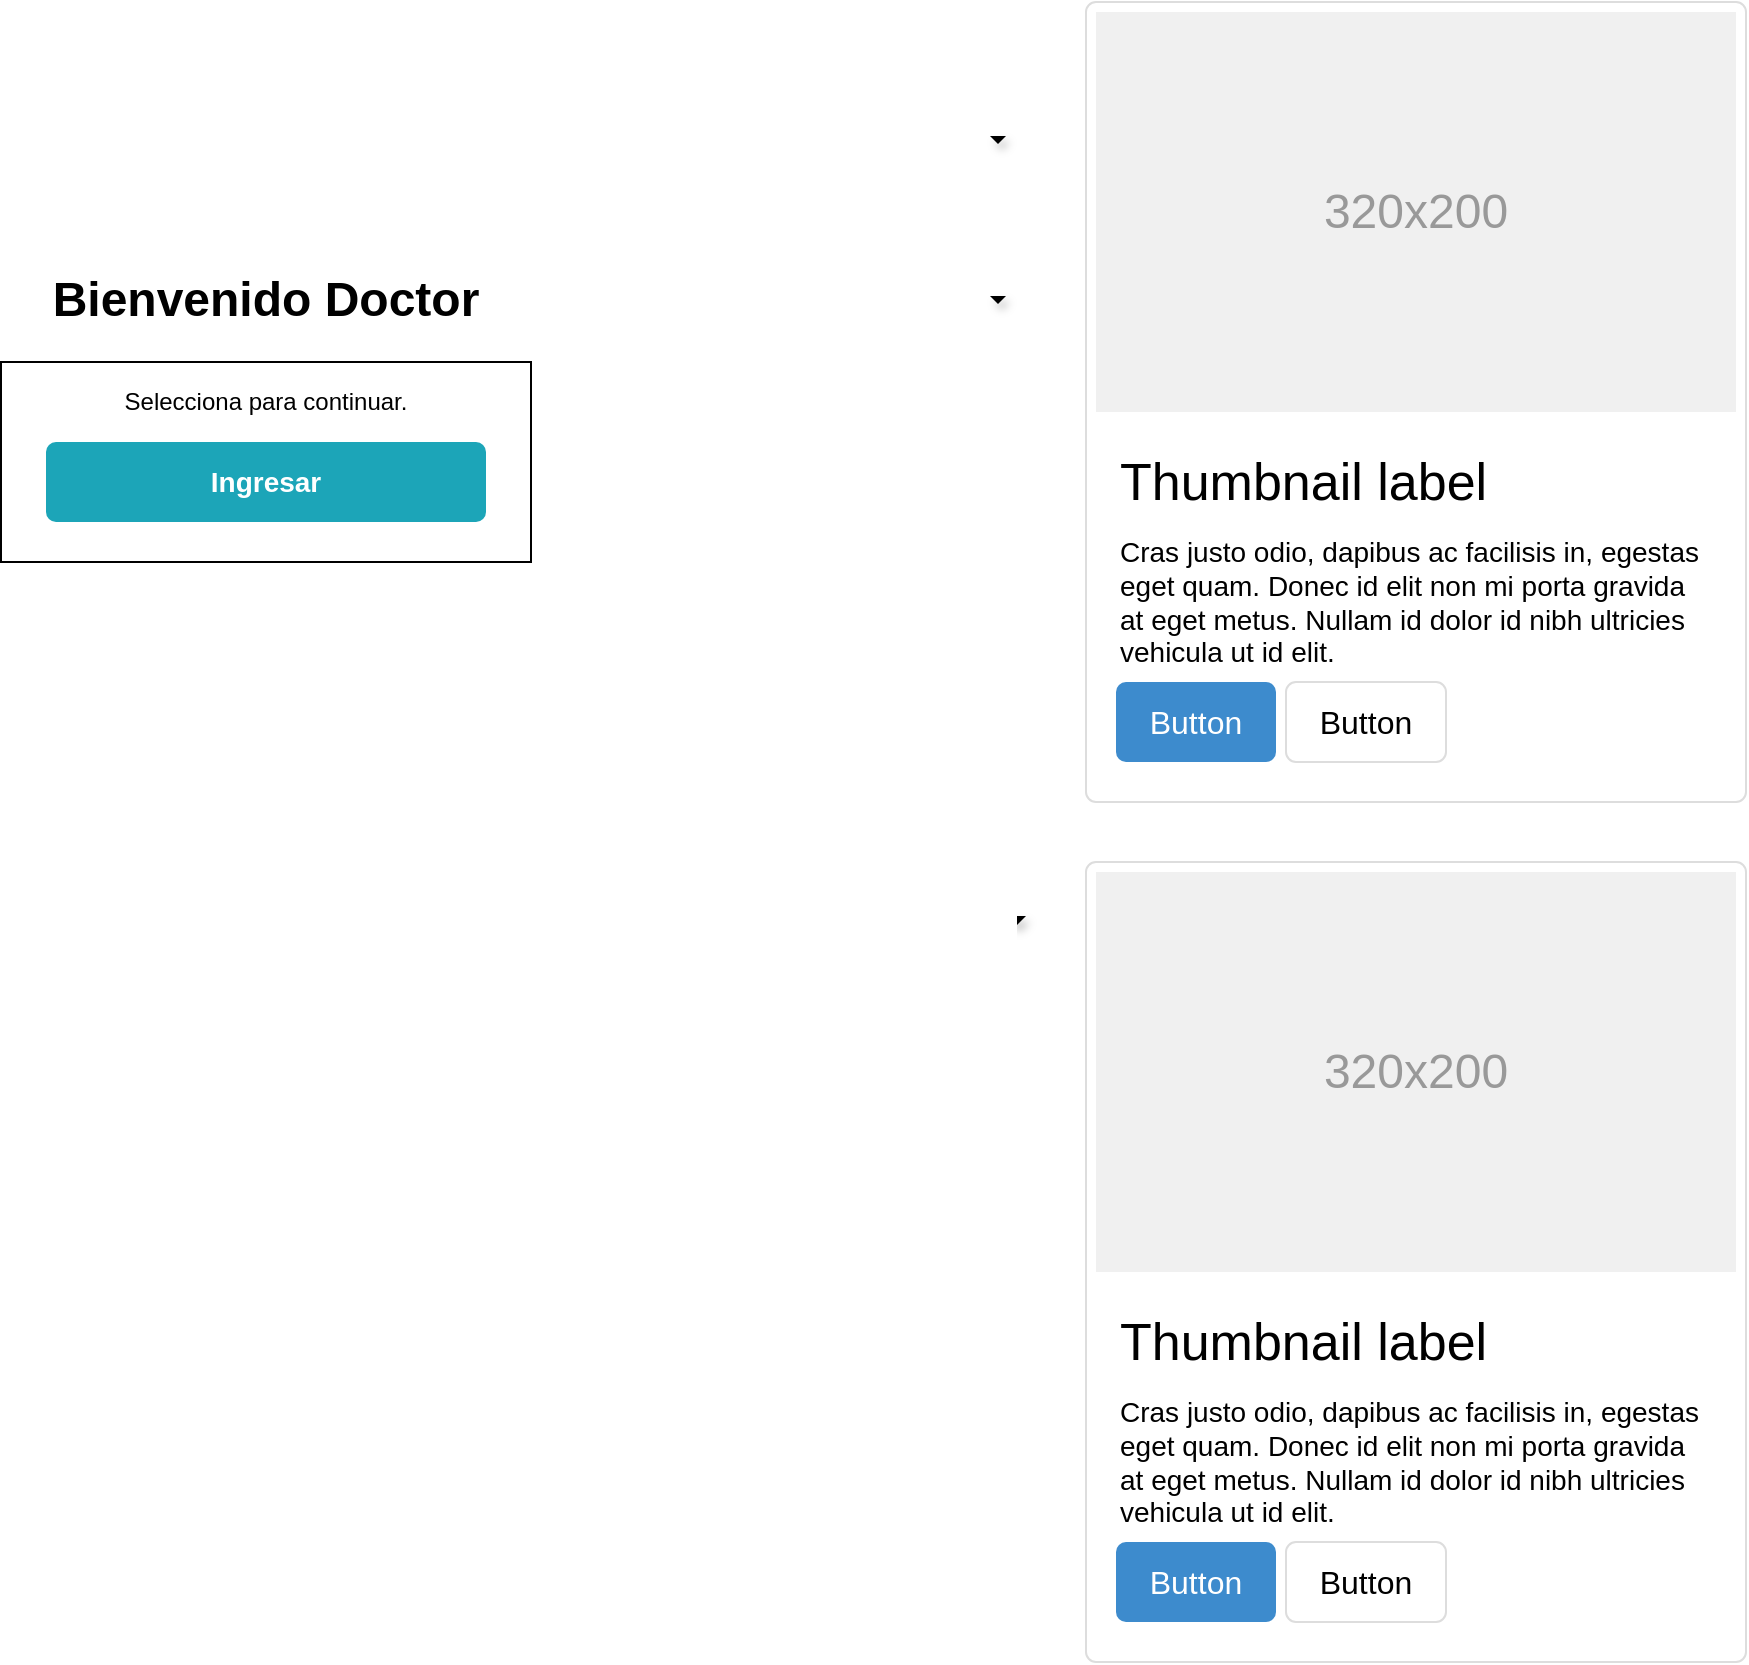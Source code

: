 <mxfile version="20.5.1" type="github" pages="10">
  <diagram name="1" id="c9db0220-8083-56f3-ca83-edcdcd058819">
    <mxGraphModel dx="828" dy="444" grid="1" gridSize="10" guides="1" tooltips="1" connect="1" arrows="1" fold="1" page="1" pageScale="1.5" pageWidth="826" pageHeight="1169" background="none" math="0" shadow="0">
      <root>
        <mxCell id="0" style=";html=1;" />
        <mxCell id="1" style=";html=1;" parent="0" />
        <mxCell id="5ad-Okv1QyHnnewNqYAH-2" value="" style="rounded=0;whiteSpace=wrap;html=1;fillStyle=auto;gradientColor=default;fillColor=none;" vertex="1" parent="1">
          <mxGeometry x="317.5" y="330" width="265" height="100" as="geometry" />
        </mxCell>
        <mxCell id="3d76a8aef4d5c911-11" value="" style="html=1;shadow=0;dashed=0;shape=mxgraph.bootstrap.rrect;rSize=5;strokeColor=#dddddd;rounded=0;fontSize=12;align=center;" parent="1" vertex="1">
          <mxGeometry x="860" y="150" width="330" height="400" as="geometry" />
        </mxCell>
        <mxCell id="3d76a8aef4d5c911-12" value="320x200" style="shape=rect;fontSize=24;fillColor=#f0f0f0;strokeColor=none;fontColor=#999999;whiteSpace=wrap;" parent="3d76a8aef4d5c911-11" vertex="1">
          <mxGeometry x="5" y="5" width="320" height="200" as="geometry" />
        </mxCell>
        <mxCell id="3d76a8aef4d5c911-13" value="Thumbnail label" style="html=1;shadow=0;dashed=0;shape=mxgraph.bootstrap.anchor;fontSize=26;align=left;whiteSpace=wrap;" parent="3d76a8aef4d5c911-11" vertex="1">
          <mxGeometry x="15" y="220" width="300" height="40" as="geometry" />
        </mxCell>
        <mxCell id="3d76a8aef4d5c911-14" value="Cras justo odio, dapibus ac facilisis in, egestas eget quam. Donec id elit non mi porta gravida at eget metus. Nullam id dolor id nibh ultricies vehicula ut id elit." style="html=1;shadow=0;dashed=0;shape=mxgraph.bootstrap.anchor;strokeColor=#dddddd;whiteSpace=wrap;align=left;verticalAlign=top;fontSize=14;whiteSpace=wrap;" parent="3d76a8aef4d5c911-11" vertex="1">
          <mxGeometry x="15" y="260" width="300" height="80" as="geometry" />
        </mxCell>
        <mxCell id="3d76a8aef4d5c911-15" value="Button" style="html=1;shadow=0;dashed=0;shape=mxgraph.bootstrap.rrect;rSize=5;fontSize=16;fillColor=#3D8BCD;strokeColor=none;fontColor=#ffffff;whiteSpace=wrap;" parent="3d76a8aef4d5c911-11" vertex="1">
          <mxGeometry y="1" width="80" height="40" relative="1" as="geometry">
            <mxPoint x="15" y="-60" as="offset" />
          </mxGeometry>
        </mxCell>
        <mxCell id="3d76a8aef4d5c911-16" value="Button" style="html=1;shadow=0;dashed=0;shape=mxgraph.bootstrap.rrect;rSize=5;fontSize=16;strokeColor=#dddddd;whiteSpace=wrap;" parent="3d76a8aef4d5c911-11" vertex="1">
          <mxGeometry y="1" width="80" height="40" relative="1" as="geometry">
            <mxPoint x="100" y="-60" as="offset" />
          </mxGeometry>
        </mxCell>
        <mxCell id="3d76a8aef4d5c911-22" value="" style="shape=triangle;strokeColor=none;fillColor=#000000;direction=south;rounded=0;shadow=1;fontSize=12;fontColor=#000000;align=center;html=1;" parent="1" vertex="1">
          <mxGeometry x="812" y="217" width="8" height="4" as="geometry" />
        </mxCell>
        <mxCell id="3d76a8aef4d5c911-26" value="" style="shape=triangle;strokeColor=none;fillColor=#000000;direction=south;rounded=0;shadow=1;fontSize=12;fontColor=#000000;align=center;html=1;" parent="1" vertex="1">
          <mxGeometry x="812" y="297" width="8" height="4" as="geometry" />
        </mxCell>
        <mxCell id="3d76a8aef4d5c911-30" value="" style="shape=triangle;strokeColor=none;fillColor=#000000;direction=south;rounded=0;shadow=1;fontSize=12;fontColor=#000000;align=center;html=1;" parent="1" vertex="1">
          <mxGeometry x="410" y="607" width="10" height="5" as="geometry" />
        </mxCell>
        <mxCell id="3d76a8aef4d5c911-33" value="" style="shape=triangle;strokeColor=none;fillColor=#000000;direction=south;rounded=0;shadow=1;fontSize=12;fontColor=#000000;align=center;html=1;" parent="1" vertex="1">
          <mxGeometry x="820" y="607" width="10" height="5" as="geometry" />
        </mxCell>
        <mxCell id="3d76a8aef4d5c911-54" value="" style="html=1;shadow=0;dashed=0;shape=mxgraph.bootstrap.rrect;rSize=5;strokeColor=#dddddd;rounded=0;fontSize=12;align=center;" parent="1" vertex="1">
          <mxGeometry x="860" y="580" width="330" height="400" as="geometry" />
        </mxCell>
        <mxCell id="3d76a8aef4d5c911-55" value="320x200" style="shape=rect;fontSize=24;fillColor=#f0f0f0;strokeColor=none;fontColor=#999999;whiteSpace=wrap;" parent="3d76a8aef4d5c911-54" vertex="1">
          <mxGeometry x="5" y="5" width="320" height="200" as="geometry" />
        </mxCell>
        <mxCell id="3d76a8aef4d5c911-56" value="Thumbnail label" style="html=1;shadow=0;dashed=0;shape=mxgraph.bootstrap.anchor;fontSize=26;align=left;whiteSpace=wrap;" parent="3d76a8aef4d5c911-54" vertex="1">
          <mxGeometry x="15" y="220" width="300" height="40" as="geometry" />
        </mxCell>
        <mxCell id="3d76a8aef4d5c911-57" value="Cras justo odio, dapibus ac facilisis in, egestas eget quam. Donec id elit non mi porta gravida at eget metus. Nullam id dolor id nibh ultricies vehicula ut id elit." style="html=1;shadow=0;dashed=0;shape=mxgraph.bootstrap.anchor;strokeColor=#dddddd;whiteSpace=wrap;align=left;verticalAlign=top;fontSize=14;whiteSpace=wrap;" parent="3d76a8aef4d5c911-54" vertex="1">
          <mxGeometry x="15" y="260" width="300" height="80" as="geometry" />
        </mxCell>
        <mxCell id="3d76a8aef4d5c911-58" value="Button" style="html=1;shadow=0;dashed=0;shape=mxgraph.bootstrap.rrect;rSize=5;fontSize=16;fillColor=#3D8BCD;strokeColor=none;fontColor=#ffffff;whiteSpace=wrap;" parent="3d76a8aef4d5c911-54" vertex="1">
          <mxGeometry y="1" width="80" height="40" relative="1" as="geometry">
            <mxPoint x="15" y="-60" as="offset" />
          </mxGeometry>
        </mxCell>
        <mxCell id="3d76a8aef4d5c911-59" value="Button" style="html=1;shadow=0;dashed=0;shape=mxgraph.bootstrap.rrect;rSize=5;fontSize=16;strokeColor=#dddddd;whiteSpace=wrap;" parent="3d76a8aef4d5c911-54" vertex="1">
          <mxGeometry y="1" width="80" height="40" relative="1" as="geometry">
            <mxPoint x="100" y="-60" as="offset" />
          </mxGeometry>
        </mxCell>
        <mxCell id="uuGPmH0OsIDNGDijtEyF-2" value="Ingresar" style="html=1;shadow=0;dashed=0;shape=mxgraph.bootstrap.rrect;rSize=5;strokeColor=none;strokeWidth=1;fillColor=#1CA5B8;fontColor=#FFFFFF;whiteSpace=wrap;align=center;verticalAlign=middle;spacingLeft=0;fontStyle=1;fontSize=14;spacing=5;" vertex="1" parent="1">
          <mxGeometry x="340" y="370" width="220" height="40" as="geometry" />
        </mxCell>
        <mxCell id="uuGPmH0OsIDNGDijtEyF-5" value="Selecciona para continuar." style="text;html=1;strokeColor=none;fillColor=none;align=center;verticalAlign=middle;whiteSpace=wrap;rounded=0;fillStyle=zigzag-line;" vertex="1" parent="1">
          <mxGeometry x="360" y="335" width="180" height="30" as="geometry" />
        </mxCell>
        <mxCell id="uuGPmH0OsIDNGDijtEyF-6" value="&lt;h1&gt;Bienvenido Doctor&lt;/h1&gt;" style="text;html=1;strokeColor=none;fillColor=none;spacing=5;spacingTop=-20;whiteSpace=wrap;overflow=hidden;rounded=0;fillStyle=zigzag-line;align=center;" vertex="1" parent="1">
          <mxGeometry x="325" y="279" width="250" height="40" as="geometry" />
        </mxCell>
      </root>
    </mxGraphModel>
  </diagram>
  <diagram id="elQbFr-O8KPjfgEmMfd_" name="2">
    <mxGraphModel dx="828" dy="444" grid="1" gridSize="10" guides="1" tooltips="1" connect="1" arrows="1" fold="1" page="1" pageScale="1" pageWidth="827" pageHeight="1169" math="0" shadow="0">
      <root>
        <mxCell id="0" />
        <mxCell id="1" parent="0" />
        <mxCell id="fvjWEP8i3zo_TaTpYYRy-1" value="" style="rounded=0;whiteSpace=wrap;html=1;fillStyle=zigzag-line;" vertex="1" parent="1">
          <mxGeometry x="280" y="140" width="280" height="260" as="geometry" />
        </mxCell>
        <mxCell id="cagYpT51_110DQ0NlETU-2" value="&lt;h1&gt;Iniciar Sesión&lt;/h1&gt;" style="text;html=1;strokeColor=none;fillColor=none;spacing=5;spacingTop=-20;whiteSpace=wrap;overflow=hidden;rounded=0;fillStyle=auto;align=center;" vertex="1" parent="1">
          <mxGeometry x="330" y="100" width="180" height="40" as="geometry" />
        </mxCell>
        <mxCell id="cagYpT51_110DQ0NlETU-3" value="Bienvenido, Ingrese sus Datos." style="text;html=1;strokeColor=none;fillColor=none;align=center;verticalAlign=middle;whiteSpace=wrap;rounded=0;fillStyle=auto;" vertex="1" parent="1">
          <mxGeometry x="319" y="150" width="190" height="30" as="geometry" />
        </mxCell>
        <mxCell id="cagYpT51_110DQ0NlETU-4" value="Correo" style="rounded=1;whiteSpace=wrap;html=1;fillStyle=auto;fillColor=none;gradientColor=default;align=left;" vertex="1" parent="1">
          <mxGeometry x="310" y="190" width="220" height="30" as="geometry" />
        </mxCell>
        <mxCell id="cagYpT51_110DQ0NlETU-9" value="Contraseña" style="rounded=1;whiteSpace=wrap;html=1;fillStyle=auto;fillColor=none;gradientColor=default;align=left;" vertex="1" parent="1">
          <mxGeometry x="310" y="230" width="220" height="30" as="geometry" />
        </mxCell>
        <mxCell id="cagYpT51_110DQ0NlETU-10" value="Ingresar Doctor" style="html=1;shadow=0;dashed=0;shape=mxgraph.bootstrap.rrect;rSize=5;strokeColor=none;strokeWidth=1;fillColor=#1CA5B8;fontColor=#FFFFFF;whiteSpace=wrap;align=center;verticalAlign=middle;spacingLeft=0;fontStyle=1;fontSize=14;spacing=5;fillStyle=auto;" vertex="1" parent="1">
          <mxGeometry x="310" y="280" width="220" height="40" as="geometry" />
        </mxCell>
        <mxCell id="cagYpT51_110DQ0NlETU-11" value="Crear Cuenta de Doctor" style="html=1;shadow=0;dashed=0;shape=mxgraph.bootstrap.rrect;rSize=5;strokeColor=none;strokeWidth=1;fillColor=#CC0000;fontColor=#FFFFFF;whiteSpace=wrap;align=center;verticalAlign=middle;spacingLeft=0;fontStyle=1;fontSize=14;spacing=5;fillStyle=auto;" vertex="1" parent="1">
          <mxGeometry x="310" y="330" width="220" height="40" as="geometry" />
        </mxCell>
      </root>
    </mxGraphModel>
  </diagram>
  <diagram name="3" id="MGVxs3_bxNA-MCQa4U-k">
    <mxGraphModel dx="828" dy="444" grid="1" gridSize="10" guides="1" tooltips="1" connect="1" arrows="1" fold="1" page="1" pageScale="1" pageWidth="827" pageHeight="1169" math="0" shadow="0">
      <root>
        <mxCell id="UkH5vXqr1Fa09sqFMRML-0" />
        <mxCell id="UkH5vXqr1Fa09sqFMRML-1" parent="UkH5vXqr1Fa09sqFMRML-0" />
        <mxCell id="UkH5vXqr1Fa09sqFMRML-2" value="" style="rounded=0;whiteSpace=wrap;html=1;fillStyle=zigzag-line;" vertex="1" parent="UkH5vXqr1Fa09sqFMRML-1">
          <mxGeometry x="280" y="50" width="280" height="420" as="geometry" />
        </mxCell>
        <mxCell id="UkH5vXqr1Fa09sqFMRML-3" value="&lt;h1&gt;Crear Cuenta de Doctor&lt;/h1&gt;" style="text;html=1;strokeColor=none;fillColor=none;spacing=5;spacingTop=-20;whiteSpace=wrap;overflow=hidden;rounded=0;fillStyle=auto;align=center;" vertex="1" parent="UkH5vXqr1Fa09sqFMRML-1">
          <mxGeometry x="265" y="10" width="310" height="40" as="geometry" />
        </mxCell>
        <mxCell id="UkH5vXqr1Fa09sqFMRML-4" value="Ingrese los datos del doctor." style="text;html=1;strokeColor=none;fillColor=none;align=center;verticalAlign=middle;whiteSpace=wrap;rounded=0;fillStyle=auto;" vertex="1" parent="UkH5vXqr1Fa09sqFMRML-1">
          <mxGeometry x="325" y="60" width="190" height="30" as="geometry" />
        </mxCell>
        <mxCell id="UkH5vXqr1Fa09sqFMRML-5" value="Correo" style="rounded=1;whiteSpace=wrap;html=1;fillStyle=auto;fillColor=none;gradientColor=default;align=left;" vertex="1" parent="UkH5vXqr1Fa09sqFMRML-1">
          <mxGeometry x="310" y="130" width="220" height="30" as="geometry" />
        </mxCell>
        <mxCell id="UkH5vXqr1Fa09sqFMRML-6" value="Identificacion" style="rounded=1;whiteSpace=wrap;html=1;fillStyle=auto;fillColor=none;gradientColor=default;align=left;" vertex="1" parent="UkH5vXqr1Fa09sqFMRML-1">
          <mxGeometry x="310" y="170" width="220" height="30" as="geometry" />
        </mxCell>
        <mxCell id="UkH5vXqr1Fa09sqFMRML-7" value="Crear Cuenta Doctor" style="html=1;shadow=0;dashed=0;shape=mxgraph.bootstrap.rrect;rSize=5;strokeColor=none;strokeWidth=1;fillColor=#1CA5B8;fontColor=#FFFFFF;whiteSpace=wrap;align=center;verticalAlign=middle;spacingLeft=0;fontStyle=1;fontSize=14;spacing=5;fillStyle=auto;" vertex="1" parent="UkH5vXqr1Fa09sqFMRML-1">
          <mxGeometry x="310" y="370" width="220" height="40" as="geometry" />
        </mxCell>
        <mxCell id="UkH5vXqr1Fa09sqFMRML-8" value="Regresar al Login" style="html=1;shadow=0;dashed=0;shape=mxgraph.bootstrap.rrect;rSize=5;strokeColor=none;strokeWidth=1;fillColor=#CC0000;fontColor=#FFFFFF;whiteSpace=wrap;align=center;verticalAlign=middle;spacingLeft=0;fontStyle=1;fontSize=14;spacing=5;fillStyle=auto;" vertex="1" parent="UkH5vXqr1Fa09sqFMRML-1">
          <mxGeometry x="310" y="420" width="220" height="40" as="geometry" />
        </mxCell>
        <mxCell id="SpdL6yCcKXKJsM-rgSVb-0" value="Especialidad" style="rounded=1;whiteSpace=wrap;html=1;fillStyle=auto;fillColor=none;gradientColor=default;align=left;" vertex="1" parent="UkH5vXqr1Fa09sqFMRML-1">
          <mxGeometry x="310" y="210" width="220" height="30" as="geometry" />
        </mxCell>
        <mxCell id="SpdL6yCcKXKJsM-rgSVb-1" value="Telefono" style="rounded=1;whiteSpace=wrap;html=1;fillStyle=auto;fillColor=none;gradientColor=default;align=left;" vertex="1" parent="UkH5vXqr1Fa09sqFMRML-1">
          <mxGeometry x="310" y="250" width="220" height="30" as="geometry" />
        </mxCell>
        <mxCell id="SpdL6yCcKXKJsM-rgSVb-2" value="Contraseña" style="rounded=1;whiteSpace=wrap;html=1;fillStyle=auto;fillColor=none;gradientColor=default;align=left;" vertex="1" parent="UkH5vXqr1Fa09sqFMRML-1">
          <mxGeometry x="310" y="290" width="220" height="30" as="geometry" />
        </mxCell>
        <mxCell id="SpdL6yCcKXKJsM-rgSVb-3" value="Nombre" style="rounded=1;whiteSpace=wrap;html=1;fillStyle=auto;fillColor=none;gradientColor=default;align=left;" vertex="1" parent="UkH5vXqr1Fa09sqFMRML-1">
          <mxGeometry x="310" y="90" width="220" height="30" as="geometry" />
        </mxCell>
        <mxCell id="SpdL6yCcKXKJsM-rgSVb-4" value="Confirmar Contraseña" style="rounded=1;whiteSpace=wrap;html=1;fillStyle=auto;fillColor=none;gradientColor=default;align=left;" vertex="1" parent="UkH5vXqr1Fa09sqFMRML-1">
          <mxGeometry x="310" y="330" width="220" height="30" as="geometry" />
        </mxCell>
      </root>
    </mxGraphModel>
  </diagram>
  <diagram id="99yWNdxD1rXCxuvlPo7I" name="4">
    <mxGraphModel dx="828" dy="444" grid="1" gridSize="10" guides="1" tooltips="1" connect="1" arrows="1" fold="1" page="1" pageScale="1" pageWidth="827" pageHeight="1169" math="0" shadow="0">
      <root>
        <mxCell id="0" />
        <mxCell id="1" parent="0" />
        <mxCell id="N8-0F9SsP0LbZbDO_-Eb-1" value="" style="html=1;shadow=0;dashed=0;shape=mxgraph.bootstrap.rrect;rSize=5;strokeColor=none;strokeWidth=1;fillColor=#000000;fontColor=#FFFFFF;whiteSpace=wrap;align=left;verticalAlign=middle;spacingLeft=10;fontStyle=1;fontSize=18;fillStyle=auto;" vertex="1" parent="1">
          <mxGeometry width="160" height="440" as="geometry" />
        </mxCell>
        <mxCell id="N8-0F9SsP0LbZbDO_-Eb-2" value="" style="html=1;shadow=0;dashed=0;shape=mxgraph.bootstrap.rrect;rSize=5;strokeColor=#6C767D;strokeWidth=1;fillColor=default;fontColor=#6C767D;whiteSpace=wrap;align=center;verticalAlign=middle;spacingLeft=0;fontStyle=0;fontSize=16;spacing=5;fillStyle=auto;" vertex="1" parent="1">
          <mxGeometry x="160" width="670" height="50" as="geometry" />
        </mxCell>
        <mxCell id="N8-0F9SsP0LbZbDO_-Eb-3" value="&lt;h1 style=&quot;font-size: 17px;&quot;&gt;Agenda de Citas&lt;/h1&gt;" style="text;html=1;strokeColor=none;fillColor=none;spacing=5;spacingTop=-20;whiteSpace=wrap;overflow=hidden;rounded=0;fillStyle=auto;align=center;fontSize=17;fontColor=#FFFFFF;" vertex="1" parent="1">
          <mxGeometry x="10" y="20" width="140" height="20" as="geometry" />
        </mxCell>
        <mxCell id="N8-0F9SsP0LbZbDO_-Eb-4" value="" style="rounded=0;whiteSpace=wrap;html=1;fillStyle=auto;fontSize=17;fontColor=#FFFFFF;fillColor=none;gradientColor=default;strokeColor=#FFFFFF;" vertex="1" parent="1">
          <mxGeometry y="66" width="160" height="60" as="geometry" />
        </mxCell>
        <mxCell id="N8-0F9SsP0LbZbDO_-Eb-6" value="&lt;h1&gt;&lt;span style=&quot;font-size: 17px; font-weight: 400;&quot;&gt;Inicio&lt;/span&gt;&lt;/h1&gt;&lt;div&gt;&lt;span style=&quot;font-size: 17px; font-weight: 400;&quot;&gt;Pacientes&lt;/span&gt;&lt;/div&gt;" style="text;html=1;strokeColor=none;fillColor=none;spacing=5;spacingTop=-20;whiteSpace=wrap;overflow=hidden;rounded=0;fillStyle=auto;fontSize=17;fontColor=#FFFFFF;" vertex="1" parent="1">
          <mxGeometry x="30" y="130" width="110" height="100" as="geometry" />
        </mxCell>
        <mxCell id="N8-0F9SsP0LbZbDO_-Eb-7" value="Menu Principal" style="text;html=1;strokeColor=none;fillColor=none;align=center;verticalAlign=middle;whiteSpace=wrap;rounded=0;fillStyle=auto;fontSize=17;fontColor=#FFFFFF;" vertex="1" parent="1">
          <mxGeometry x="10" y="81" width="140" height="30" as="geometry" />
        </mxCell>
        <mxCell id="N8-0F9SsP0LbZbDO_-Eb-8" value="Salir" style="text;html=1;strokeColor=none;fillColor=none;align=center;verticalAlign=middle;whiteSpace=wrap;rounded=0;fillStyle=auto;fontSize=17;fontColor=#000000;" vertex="1" parent="1">
          <mxGeometry x="200" y="10" width="60" height="30" as="geometry" />
        </mxCell>
        <mxCell id="N8-0F9SsP0LbZbDO_-Eb-10" value="&lt;h1 style=&quot;font-size: 21px;&quot;&gt;Agenda de Citas Medicas&lt;/h1&gt;" style="text;html=1;strokeColor=none;fillColor=none;spacing=5;spacingTop=-20;whiteSpace=wrap;overflow=hidden;rounded=0;fillStyle=auto;fontSize=21;fontColor=#000000;align=center;" vertex="1" parent="1">
          <mxGeometry x="160" y="81" width="290" height="30" as="geometry" />
        </mxCell>
        <mxCell id="N8-0F9SsP0LbZbDO_-Eb-11" value="&lt;font color=&quot;#3333ff&quot;&gt;Inicio&lt;/font&gt; / Pacientes" style="text;html=1;strokeColor=none;fillColor=none;align=center;verticalAlign=middle;whiteSpace=wrap;rounded=0;fillStyle=auto;fontSize=17;fontColor=#000000;" vertex="1" parent="1">
          <mxGeometry x="687" y="81" width="140" height="30" as="geometry" />
        </mxCell>
        <mxCell id="N8-0F9SsP0LbZbDO_-Eb-12" value="Pacientes" style="html=1;shadow=0;dashed=0;shape=mxgraph.bootstrap.rrect;rSize=5;strokeColor=none;strokeWidth=1;fillColor=#1CA5B8;fontColor=#FFFFFF;whiteSpace=wrap;align=left;verticalAlign=top;spacingLeft=0;fontStyle=1;fontSize=27;spacing=5;fillStyle=auto;labelPosition=center;verticalLabelPosition=middle;" vertex="1" parent="1">
          <mxGeometry x="180" y="135" width="210" height="90" as="geometry" />
        </mxCell>
        <mxCell id="N8-0F9SsP0LbZbDO_-Eb-13" value="Ver Pacientes -&amp;gt;" style="text;html=1;strokeColor=none;fillColor=none;align=center;verticalAlign=middle;whiteSpace=wrap;rounded=0;fillStyle=auto;fontSize=16;fontColor=#FFFFFF;" vertex="1" parent="1">
          <mxGeometry x="220" y="195" width="130" height="30" as="geometry" />
        </mxCell>
        <mxCell id="N8-0F9SsP0LbZbDO_-Eb-14" value="" style="html=1;shadow=0;dashed=0;shape=mxgraph.bootstrap.rrect;rSize=5;strokeColor=#6C767D;strokeWidth=1;fillColor=default;fontColor=#6C767D;whiteSpace=wrap;align=center;verticalAlign=middle;spacingLeft=0;fontStyle=0;fontSize=16;spacing=5;fillStyle=auto;" vertex="1" parent="1">
          <mxGeometry x="160" y="400" width="670" height="40" as="geometry" />
        </mxCell>
        <mxCell id="N8-0F9SsP0LbZbDO_-Eb-17" value="" style="verticalLabelPosition=bottom;verticalAlign=top;html=1;shape=mxgraph.basic.4_point_star_2;dx=0.85;fillStyle=auto;strokeColor=#FFFFFF;fontSize=16;fontColor=#FFFFFF;fillColor=#999999;gradientColor=none;labelBackgroundColor=#808080;" vertex="1" parent="1">
          <mxGeometry x="787" y="10" width="33" height="30" as="geometry" />
        </mxCell>
        <mxCell id="N8-0F9SsP0LbZbDO_-Eb-21" value="&lt;strong style=&quot;font-size: 13px;&quot;&gt;Copyright © 2014-2022 &lt;a href=&quot;http://localhost:3000/home/https://adminlte.io&quot; style=&quot;font-size: 13px;&quot;&gt;CitasMedicas&lt;/a&gt;.&lt;/strong&gt; All rights reserved." style="text;html=1;strokeColor=none;fillColor=none;align=center;verticalAlign=middle;whiteSpace=wrap;rounded=0;labelBackgroundColor=none;fillStyle=auto;fontSize=13;fontColor=#666666;" vertex="1" parent="1">
          <mxGeometry x="160" y="405" width="350" height="30" as="geometry" />
        </mxCell>
        <mxCell id="N8-0F9SsP0LbZbDO_-Eb-22" value="Version 1.0.0" style="text;html=1;strokeColor=none;fillColor=none;align=right;verticalAlign=middle;whiteSpace=wrap;rounded=0;labelBackgroundColor=none;fillStyle=auto;fontSize=13;fontColor=#666666;" vertex="1" parent="1">
          <mxGeometry x="727" y="405" width="100" height="30" as="geometry" />
        </mxCell>
      </root>
    </mxGraphModel>
  </diagram>
  <diagram name="5" id="eKCVEVUrPdvyn0PXFK6g">
    <mxGraphModel dx="828" dy="444" grid="1" gridSize="10" guides="1" tooltips="1" connect="1" arrows="1" fold="1" page="1" pageScale="1" pageWidth="827" pageHeight="1169" math="0" shadow="0">
      <root>
        <mxCell id="UQI3e02IfHVXw7CS_C-x-0" />
        <mxCell id="UQI3e02IfHVXw7CS_C-x-1" parent="UQI3e02IfHVXw7CS_C-x-0" />
        <mxCell id="UQI3e02IfHVXw7CS_C-x-2" value="" style="html=1;shadow=0;dashed=0;shape=mxgraph.bootstrap.rrect;rSize=5;strokeColor=none;strokeWidth=1;fillColor=#000000;fontColor=#FFFFFF;whiteSpace=wrap;align=left;verticalAlign=middle;spacingLeft=10;fontStyle=1;fontSize=18;fillStyle=auto;" vertex="1" parent="UQI3e02IfHVXw7CS_C-x-1">
          <mxGeometry width="160" height="440" as="geometry" />
        </mxCell>
        <mxCell id="UQI3e02IfHVXw7CS_C-x-3" value="" style="html=1;shadow=0;dashed=0;shape=mxgraph.bootstrap.rrect;rSize=5;strokeColor=#6C767D;strokeWidth=1;fillColor=default;fontColor=#6C767D;whiteSpace=wrap;align=center;verticalAlign=middle;spacingLeft=0;fontStyle=0;fontSize=16;spacing=5;fillStyle=auto;" vertex="1" parent="UQI3e02IfHVXw7CS_C-x-1">
          <mxGeometry x="160" width="670" height="50" as="geometry" />
        </mxCell>
        <mxCell id="UQI3e02IfHVXw7CS_C-x-4" value="&lt;h1 style=&quot;font-size: 17px;&quot;&gt;Agenda de Citas&lt;/h1&gt;" style="text;html=1;strokeColor=none;fillColor=none;spacing=5;spacingTop=-20;whiteSpace=wrap;overflow=hidden;rounded=0;fillStyle=auto;align=center;fontSize=17;fontColor=#FFFFFF;" vertex="1" parent="UQI3e02IfHVXw7CS_C-x-1">
          <mxGeometry x="10" y="20" width="140" height="20" as="geometry" />
        </mxCell>
        <mxCell id="UQI3e02IfHVXw7CS_C-x-5" value="" style="rounded=0;whiteSpace=wrap;html=1;fillStyle=auto;fontSize=17;fontColor=#FFFFFF;fillColor=none;gradientColor=default;strokeColor=#FFFFFF;" vertex="1" parent="UQI3e02IfHVXw7CS_C-x-1">
          <mxGeometry y="66" width="160" height="60" as="geometry" />
        </mxCell>
        <mxCell id="UQI3e02IfHVXw7CS_C-x-6" value="&lt;h1&gt;&lt;span style=&quot;font-size: 17px; font-weight: 400;&quot;&gt;Inicio&lt;/span&gt;&lt;/h1&gt;&lt;div&gt;&lt;span style=&quot;font-size: 17px; font-weight: 400;&quot;&gt;Pacientes&lt;/span&gt;&lt;/div&gt;" style="text;html=1;strokeColor=none;fillColor=none;spacing=5;spacingTop=-20;whiteSpace=wrap;overflow=hidden;rounded=0;fillStyle=auto;fontSize=17;fontColor=#FFFFFF;" vertex="1" parent="UQI3e02IfHVXw7CS_C-x-1">
          <mxGeometry x="30" y="130" width="110" height="100" as="geometry" />
        </mxCell>
        <mxCell id="UQI3e02IfHVXw7CS_C-x-7" value="Menu Principal" style="text;html=1;strokeColor=none;fillColor=none;align=center;verticalAlign=middle;whiteSpace=wrap;rounded=0;fillStyle=auto;fontSize=17;fontColor=#FFFFFF;" vertex="1" parent="UQI3e02IfHVXw7CS_C-x-1">
          <mxGeometry x="10" y="81" width="140" height="30" as="geometry" />
        </mxCell>
        <mxCell id="UQI3e02IfHVXw7CS_C-x-8" value="Salir" style="text;html=1;strokeColor=none;fillColor=none;align=center;verticalAlign=middle;whiteSpace=wrap;rounded=0;fillStyle=auto;fontSize=17;fontColor=#000000;" vertex="1" parent="UQI3e02IfHVXw7CS_C-x-1">
          <mxGeometry x="200" y="10" width="60" height="30" as="geometry" />
        </mxCell>
        <mxCell id="UQI3e02IfHVXw7CS_C-x-9" value="&lt;h1 style=&quot;font-size: 21px;&quot;&gt;Lista de Pacientes&lt;/h1&gt;" style="text;html=1;strokeColor=none;fillColor=none;spacing=5;spacingTop=-20;whiteSpace=wrap;overflow=hidden;rounded=0;fillStyle=auto;fontSize=21;fontColor=#000000;align=center;" vertex="1" parent="UQI3e02IfHVXw7CS_C-x-1">
          <mxGeometry x="160" y="70" width="200" height="30" as="geometry" />
        </mxCell>
        <mxCell id="UQI3e02IfHVXw7CS_C-x-10" value="&lt;font color=&quot;#3333ff&quot;&gt;Inicio&lt;/font&gt; / Pacientes" style="text;html=1;strokeColor=none;fillColor=none;align=center;verticalAlign=middle;whiteSpace=wrap;rounded=0;fillStyle=auto;fontSize=17;fontColor=#000000;" vertex="1" parent="UQI3e02IfHVXw7CS_C-x-1">
          <mxGeometry x="687" y="70" width="140" height="30" as="geometry" />
        </mxCell>
        <mxCell id="UQI3e02IfHVXw7CS_C-x-13" value="" style="html=1;shadow=0;dashed=0;shape=mxgraph.bootstrap.rrect;rSize=5;strokeColor=#6C767D;strokeWidth=1;fillColor=default;fontColor=#6C767D;whiteSpace=wrap;align=center;verticalAlign=middle;spacingLeft=0;fontStyle=0;fontSize=16;spacing=5;fillStyle=auto;" vertex="1" parent="UQI3e02IfHVXw7CS_C-x-1">
          <mxGeometry x="160" y="400" width="670" height="40" as="geometry" />
        </mxCell>
        <mxCell id="UQI3e02IfHVXw7CS_C-x-14" value="" style="verticalLabelPosition=bottom;verticalAlign=top;html=1;shape=mxgraph.basic.4_point_star_2;dx=0.85;fillStyle=auto;strokeColor=#FFFFFF;fontSize=16;fontColor=#FFFFFF;fillColor=#999999;gradientColor=none;labelBackgroundColor=#808080;" vertex="1" parent="UQI3e02IfHVXw7CS_C-x-1">
          <mxGeometry x="787" y="10" width="33" height="30" as="geometry" />
        </mxCell>
        <mxCell id="UQI3e02IfHVXw7CS_C-x-15" value="&lt;strong style=&quot;font-size: 13px;&quot;&gt;Copyright © 2014-2022 &lt;a href=&quot;http://localhost:3000/home/https://adminlte.io&quot; style=&quot;font-size: 13px;&quot;&gt;CitasMedicas&lt;/a&gt;.&lt;/strong&gt; All rights reserved." style="text;html=1;strokeColor=none;fillColor=none;align=center;verticalAlign=middle;whiteSpace=wrap;rounded=0;labelBackgroundColor=none;fillStyle=auto;fontSize=13;fontColor=#666666;" vertex="1" parent="UQI3e02IfHVXw7CS_C-x-1">
          <mxGeometry x="160" y="405" width="350" height="30" as="geometry" />
        </mxCell>
        <mxCell id="UQI3e02IfHVXw7CS_C-x-16" value="Version 1.0.0" style="text;html=1;strokeColor=none;fillColor=none;align=right;verticalAlign=middle;whiteSpace=wrap;rounded=0;labelBackgroundColor=none;fillStyle=auto;fontSize=13;fontColor=#666666;" vertex="1" parent="UQI3e02IfHVXw7CS_C-x-1">
          <mxGeometry x="727" y="405" width="100" height="30" as="geometry" />
        </mxCell>
        <mxCell id="Mdgi1PxY9KkZNSHEI9EI-0" value="" style="rounded=0;whiteSpace=wrap;html=1;labelBackgroundColor=none;fillStyle=auto;strokeColor=#FFFFFF;fontSize=13;fontColor=#FFFFFF;fillColor=#FFFFFF;gradientColor=none;" vertex="1" parent="UQI3e02IfHVXw7CS_C-x-1">
          <mxGeometry x="170" y="126" width="660" height="194" as="geometry" />
        </mxCell>
        <mxCell id="Mdgi1PxY9KkZNSHEI9EI-1" value="Ingrese Nuevo Paciente" style="html=1;shadow=0;dashed=0;shape=mxgraph.bootstrap.rrect;rSize=5;strokeColor=none;strokeWidth=1;fillColor=#1CA5B8;fontColor=#FFFFFF;whiteSpace=wrap;align=left;verticalAlign=middle;spacingLeft=0;fontStyle=1;fontSize=12;spacing=5;labelBackgroundColor=none;fillStyle=auto;" vertex="1" parent="UQI3e02IfHVXw7CS_C-x-1">
          <mxGeometry x="180" y="140" width="150" height="30" as="geometry" />
        </mxCell>
        <mxCell id="Mdgi1PxY9KkZNSHEI9EI-2" value="" style="rounded=0;whiteSpace=wrap;html=1;labelBackgroundColor=none;fillStyle=auto;strokeColor=#808080;fontSize=12;fontColor=#FFFFFF;fillColor=#FFFFFF;gradientColor=none;" vertex="1" parent="UQI3e02IfHVXw7CS_C-x-1">
          <mxGeometry x="170" y="180" width="660" height="140" as="geometry" />
        </mxCell>
        <mxCell id="Mdgi1PxY9KkZNSHEI9EI-3" value="" style="childLayout=tableLayout;recursiveResize=0;shadow=0;fillColor=none;labelBackgroundColor=none;fillStyle=auto;strokeColor=#808080;fontSize=12;fontColor=#808080;" vertex="1" parent="UQI3e02IfHVXw7CS_C-x-1">
          <mxGeometry x="170" y="180" width="660" height="94" as="geometry" />
        </mxCell>
        <mxCell id="Mdgi1PxY9KkZNSHEI9EI-4" value="" style="shape=tableRow;horizontal=0;startSize=0;swimlaneHead=0;swimlaneBody=0;top=0;left=0;bottom=0;right=0;dropTarget=0;collapsible=0;recursiveResize=0;expand=0;fontStyle=0;fillColor=none;strokeColor=inherit;labelBackgroundColor=none;fillStyle=auto;fontSize=12;fontColor=#FFFFFF;" vertex="1" parent="Mdgi1PxY9KkZNSHEI9EI-3">
          <mxGeometry width="660" height="47" as="geometry" />
        </mxCell>
        <mxCell id="Mdgi1PxY9KkZNSHEI9EI-21" value="id" style="connectable=0;recursiveResize=0;strokeColor=inherit;fillColor=none;align=center;labelBackgroundColor=none;fillStyle=auto;fontSize=12;fontColor=#666666;" vertex="1" parent="Mdgi1PxY9KkZNSHEI9EI-4">
          <mxGeometry width="70" height="47" as="geometry">
            <mxRectangle width="70" height="47" as="alternateBounds" />
          </mxGeometry>
        </mxCell>
        <mxCell id="Mdgi1PxY9KkZNSHEI9EI-20" value="Nombre" style="connectable=0;recursiveResize=0;strokeColor=inherit;fillColor=none;align=center;labelBackgroundColor=none;fillStyle=auto;fontSize=12;fontColor=#808080;" vertex="1" parent="Mdgi1PxY9KkZNSHEI9EI-4">
          <mxGeometry x="70" width="119" height="47" as="geometry">
            <mxRectangle width="119" height="47" as="alternateBounds" />
          </mxGeometry>
        </mxCell>
        <mxCell id="Mdgi1PxY9KkZNSHEI9EI-19" value="Email" style="connectable=0;recursiveResize=0;strokeColor=inherit;fillColor=none;align=center;labelBackgroundColor=none;fillStyle=auto;fontSize=12;fontColor=#999999;" vertex="1" parent="Mdgi1PxY9KkZNSHEI9EI-4">
          <mxGeometry x="189" width="111" height="47" as="geometry">
            <mxRectangle width="111" height="47" as="alternateBounds" />
          </mxGeometry>
        </mxCell>
        <mxCell id="Mdgi1PxY9KkZNSHEI9EI-16" value="Sexo" style="connectable=0;recursiveResize=0;strokeColor=inherit;fillColor=none;align=center;labelBackgroundColor=none;fillStyle=auto;fontSize=12;fontColor=#999999;" vertex="1" parent="Mdgi1PxY9KkZNSHEI9EI-4">
          <mxGeometry x="300" width="60" height="47" as="geometry">
            <mxRectangle width="60" height="47" as="alternateBounds" />
          </mxGeometry>
        </mxCell>
        <mxCell id="Mdgi1PxY9KkZNSHEI9EI-5" value="Identificacion" style="connectable=0;recursiveResize=0;strokeColor=inherit;fillColor=none;align=center;labelBackgroundColor=none;fillStyle=auto;fontSize=12;fontColor=#808080;" vertex="1" parent="Mdgi1PxY9KkZNSHEI9EI-4">
          <mxGeometry x="360" width="90" height="47" as="geometry">
            <mxRectangle width="90" height="47" as="alternateBounds" />
          </mxGeometry>
        </mxCell>
        <mxCell id="Mdgi1PxY9KkZNSHEI9EI-6" value="Telefono" style="connectable=0;recursiveResize=0;strokeColor=inherit;fillColor=none;align=center;labelBackgroundColor=none;fillStyle=auto;fontSize=12;fontColor=#808080;" vertex="1" parent="Mdgi1PxY9KkZNSHEI9EI-4">
          <mxGeometry x="450" width="90" height="47" as="geometry">
            <mxRectangle width="90" height="47" as="alternateBounds" />
          </mxGeometry>
        </mxCell>
        <mxCell id="Mdgi1PxY9KkZNSHEI9EI-7" value="Opciones" style="connectable=0;recursiveResize=0;strokeColor=inherit;fillColor=none;align=center;labelBackgroundColor=none;fillStyle=auto;fontSize=12;fontColor=#808080;" vertex="1" parent="Mdgi1PxY9KkZNSHEI9EI-4">
          <mxGeometry x="540" width="120" height="47" as="geometry">
            <mxRectangle width="120" height="47" as="alternateBounds" />
          </mxGeometry>
        </mxCell>
        <mxCell id="Mdgi1PxY9KkZNSHEI9EI-30" style="shape=tableRow;horizontal=0;startSize=0;swimlaneHead=0;swimlaneBody=0;top=0;left=0;bottom=0;right=0;dropTarget=0;collapsible=0;recursiveResize=0;expand=0;fontStyle=0;fillColor=none;strokeColor=inherit;labelBackgroundColor=none;fillStyle=auto;fontSize=12;fontColor=#FFFFFF;" vertex="1" parent="Mdgi1PxY9KkZNSHEI9EI-3">
          <mxGeometry y="47" width="660" height="47" as="geometry" />
        </mxCell>
        <mxCell id="Mdgi1PxY9KkZNSHEI9EI-31" style="connectable=0;recursiveResize=0;strokeColor=inherit;fillColor=none;align=center;labelBackgroundColor=none;fillStyle=auto;fontSize=12;fontColor=#666666;" vertex="1" parent="Mdgi1PxY9KkZNSHEI9EI-30">
          <mxGeometry width="70" height="47" as="geometry">
            <mxRectangle width="70" height="47" as="alternateBounds" />
          </mxGeometry>
        </mxCell>
        <mxCell id="Mdgi1PxY9KkZNSHEI9EI-32" style="connectable=0;recursiveResize=0;strokeColor=inherit;fillColor=none;align=center;labelBackgroundColor=none;fillStyle=auto;fontSize=12;fontColor=#808080;" vertex="1" parent="Mdgi1PxY9KkZNSHEI9EI-30">
          <mxGeometry x="70" width="119" height="47" as="geometry">
            <mxRectangle width="119" height="47" as="alternateBounds" />
          </mxGeometry>
        </mxCell>
        <mxCell id="Mdgi1PxY9KkZNSHEI9EI-33" style="connectable=0;recursiveResize=0;strokeColor=inherit;fillColor=none;align=center;labelBackgroundColor=none;fillStyle=auto;fontSize=12;fontColor=#999999;" vertex="1" parent="Mdgi1PxY9KkZNSHEI9EI-30">
          <mxGeometry x="189" width="111" height="47" as="geometry">
            <mxRectangle width="111" height="47" as="alternateBounds" />
          </mxGeometry>
        </mxCell>
        <mxCell id="Mdgi1PxY9KkZNSHEI9EI-34" style="connectable=0;recursiveResize=0;strokeColor=inherit;fillColor=none;align=center;labelBackgroundColor=none;fillStyle=auto;fontSize=12;fontColor=#999999;" vertex="1" parent="Mdgi1PxY9KkZNSHEI9EI-30">
          <mxGeometry x="300" width="60" height="47" as="geometry">
            <mxRectangle width="60" height="47" as="alternateBounds" />
          </mxGeometry>
        </mxCell>
        <mxCell id="Mdgi1PxY9KkZNSHEI9EI-35" style="connectable=0;recursiveResize=0;strokeColor=inherit;fillColor=none;align=center;labelBackgroundColor=none;fillStyle=auto;fontSize=12;fontColor=#808080;" vertex="1" parent="Mdgi1PxY9KkZNSHEI9EI-30">
          <mxGeometry x="360" width="90" height="47" as="geometry">
            <mxRectangle width="90" height="47" as="alternateBounds" />
          </mxGeometry>
        </mxCell>
        <mxCell id="Mdgi1PxY9KkZNSHEI9EI-36" style="connectable=0;recursiveResize=0;strokeColor=inherit;fillColor=none;align=center;labelBackgroundColor=none;fillStyle=auto;fontSize=12;fontColor=#808080;" vertex="1" parent="Mdgi1PxY9KkZNSHEI9EI-30">
          <mxGeometry x="450" width="90" height="47" as="geometry">
            <mxRectangle width="90" height="47" as="alternateBounds" />
          </mxGeometry>
        </mxCell>
        <mxCell id="Mdgi1PxY9KkZNSHEI9EI-37" style="connectable=0;recursiveResize=0;strokeColor=inherit;fillColor=none;align=center;labelBackgroundColor=none;fillStyle=auto;fontSize=12;fontColor=#808080;" vertex="1" parent="Mdgi1PxY9KkZNSHEI9EI-30">
          <mxGeometry x="540" width="120" height="47" as="geometry">
            <mxRectangle width="120" height="47" as="alternateBounds" />
          </mxGeometry>
        </mxCell>
        <mxCell id="Mdgi1PxY9KkZNSHEI9EI-38" value="Citas" style="html=1;shadow=0;dashed=0;shape=mxgraph.bootstrap.rrect;rSize=5;strokeColor=none;strokeWidth=1;fillColor=#1CA5B8;fontColor=#FFFFFF;whiteSpace=wrap;align=center;verticalAlign=middle;spacingLeft=0;fontStyle=0;fontSize=12;spacing=5;labelBackgroundColor=none;fillStyle=auto;" vertex="1" parent="UQI3e02IfHVXw7CS_C-x-1">
          <mxGeometry x="710" y="240" width="34" height="21.5" as="geometry" />
        </mxCell>
        <mxCell id="Mdgi1PxY9KkZNSHEI9EI-39" value="Editar" style="html=1;shadow=0;dashed=0;shape=mxgraph.bootstrap.rrect;rSize=5;strokeColor=none;strokeWidth=1;fillColor=#3333FF;fontColor=#FFFFFF;whiteSpace=wrap;align=center;verticalAlign=middle;spacingLeft=0;fontStyle=0;fontSize=12;spacing=5;labelBackgroundColor=none;fillStyle=auto;" vertex="1" parent="UQI3e02IfHVXw7CS_C-x-1">
          <mxGeometry x="747" y="238.5" width="40" height="23" as="geometry" />
        </mxCell>
        <mxCell id="Mdgi1PxY9KkZNSHEI9EI-40" value="Borrar" style="html=1;shadow=0;dashed=0;shape=mxgraph.bootstrap.rrect;rSize=5;strokeColor=none;strokeWidth=1;fillColor=#990000;fontColor=#FFFFFF;whiteSpace=wrap;align=center;verticalAlign=middle;spacingLeft=0;fontStyle=0;fontSize=12;spacing=5;labelBackgroundColor=none;fillStyle=auto;" vertex="1" parent="UQI3e02IfHVXw7CS_C-x-1">
          <mxGeometry x="790" y="238.5" width="40" height="23" as="geometry" />
        </mxCell>
      </root>
    </mxGraphModel>
  </diagram>
  <diagram name="6" id="dEcrr_RQtZfTpkNAh7oa">
    <mxGraphModel dx="828" dy="444" grid="1" gridSize="10" guides="1" tooltips="1" connect="1" arrows="1" fold="1" page="1" pageScale="1" pageWidth="827" pageHeight="1169" math="0" shadow="0">
      <root>
        <mxCell id="RdL171h4a-oygiIikmwc-0" />
        <mxCell id="RdL171h4a-oygiIikmwc-1" parent="RdL171h4a-oygiIikmwc-0" />
        <mxCell id="RdL171h4a-oygiIikmwc-2" value="" style="html=1;shadow=0;dashed=0;shape=mxgraph.bootstrap.rrect;rSize=5;strokeColor=none;strokeWidth=1;fillColor=#000000;fontColor=#FFFFFF;whiteSpace=wrap;align=left;verticalAlign=middle;spacingLeft=10;fontStyle=1;fontSize=18;fillStyle=auto;" vertex="1" parent="RdL171h4a-oygiIikmwc-1">
          <mxGeometry width="160" height="440" as="geometry" />
        </mxCell>
        <mxCell id="RdL171h4a-oygiIikmwc-3" value="" style="html=1;shadow=0;dashed=0;shape=mxgraph.bootstrap.rrect;rSize=5;strokeColor=#6C767D;strokeWidth=1;fillColor=default;fontColor=#6C767D;whiteSpace=wrap;align=center;verticalAlign=middle;spacingLeft=0;fontStyle=0;fontSize=16;spacing=5;fillStyle=auto;" vertex="1" parent="RdL171h4a-oygiIikmwc-1">
          <mxGeometry x="160" width="670" height="50" as="geometry" />
        </mxCell>
        <mxCell id="RdL171h4a-oygiIikmwc-4" value="&lt;h1 style=&quot;font-size: 17px;&quot;&gt;Agenda de Citas&lt;/h1&gt;" style="text;html=1;strokeColor=none;fillColor=none;spacing=5;spacingTop=-20;whiteSpace=wrap;overflow=hidden;rounded=0;fillStyle=auto;align=center;fontSize=17;fontColor=#FFFFFF;" vertex="1" parent="RdL171h4a-oygiIikmwc-1">
          <mxGeometry x="10" y="20" width="140" height="20" as="geometry" />
        </mxCell>
        <mxCell id="RdL171h4a-oygiIikmwc-5" value="" style="rounded=0;whiteSpace=wrap;html=1;fillStyle=auto;fontSize=17;fontColor=#FFFFFF;fillColor=none;gradientColor=default;strokeColor=#FFFFFF;" vertex="1" parent="RdL171h4a-oygiIikmwc-1">
          <mxGeometry y="66" width="160" height="60" as="geometry" />
        </mxCell>
        <mxCell id="RdL171h4a-oygiIikmwc-6" value="&lt;h1&gt;&lt;span style=&quot;font-size: 17px; font-weight: 400;&quot;&gt;Inicio&lt;/span&gt;&lt;/h1&gt;&lt;div&gt;&lt;span style=&quot;font-size: 17px; font-weight: 400;&quot;&gt;Pacientes&lt;/span&gt;&lt;/div&gt;" style="text;html=1;strokeColor=none;fillColor=none;spacing=5;spacingTop=-20;whiteSpace=wrap;overflow=hidden;rounded=0;fillStyle=auto;fontSize=17;fontColor=#FFFFFF;" vertex="1" parent="RdL171h4a-oygiIikmwc-1">
          <mxGeometry x="30" y="130" width="110" height="100" as="geometry" />
        </mxCell>
        <mxCell id="RdL171h4a-oygiIikmwc-7" value="Menu Principal" style="text;html=1;strokeColor=none;fillColor=none;align=center;verticalAlign=middle;whiteSpace=wrap;rounded=0;fillStyle=auto;fontSize=17;fontColor=#FFFFFF;" vertex="1" parent="RdL171h4a-oygiIikmwc-1">
          <mxGeometry x="10" y="81" width="140" height="30" as="geometry" />
        </mxCell>
        <mxCell id="RdL171h4a-oygiIikmwc-8" value="Salir" style="text;html=1;strokeColor=none;fillColor=none;align=center;verticalAlign=middle;whiteSpace=wrap;rounded=0;fillStyle=auto;fontSize=17;fontColor=#000000;" vertex="1" parent="RdL171h4a-oygiIikmwc-1">
          <mxGeometry x="200" y="10" width="60" height="30" as="geometry" />
        </mxCell>
        <mxCell id="RdL171h4a-oygiIikmwc-9" value="&lt;h1 style=&quot;font-size: 21px;&quot;&gt;Agregar un nuevo&amp;nbsp; Paciente&lt;/h1&gt;" style="text;html=1;strokeColor=none;fillColor=none;spacing=5;spacingTop=-20;whiteSpace=wrap;overflow=hidden;rounded=0;fillStyle=auto;fontSize=21;fontColor=#000000;align=center;" vertex="1" parent="RdL171h4a-oygiIikmwc-1">
          <mxGeometry x="160" y="70" width="310" height="30" as="geometry" />
        </mxCell>
        <mxCell id="RdL171h4a-oygiIikmwc-10" value="&lt;font color=&quot;#3333ff&quot;&gt;Listado de Pacientes&lt;/font&gt; / Creación" style="text;html=1;strokeColor=none;fillColor=none;align=center;verticalAlign=middle;whiteSpace=wrap;rounded=0;fillStyle=auto;fontSize=17;fontColor=#000000;" vertex="1" parent="RdL171h4a-oygiIikmwc-1">
          <mxGeometry x="550" y="70" width="277" height="30" as="geometry" />
        </mxCell>
        <mxCell id="RdL171h4a-oygiIikmwc-11" value="" style="html=1;shadow=0;dashed=0;shape=mxgraph.bootstrap.rrect;rSize=5;strokeColor=#6C767D;strokeWidth=1;fillColor=default;fontColor=#6C767D;whiteSpace=wrap;align=center;verticalAlign=middle;spacingLeft=0;fontStyle=0;fontSize=16;spacing=5;fillStyle=auto;" vertex="1" parent="RdL171h4a-oygiIikmwc-1">
          <mxGeometry x="160" y="400" width="670" height="40" as="geometry" />
        </mxCell>
        <mxCell id="RdL171h4a-oygiIikmwc-12" value="" style="verticalLabelPosition=bottom;verticalAlign=top;html=1;shape=mxgraph.basic.4_point_star_2;dx=0.85;fillStyle=auto;strokeColor=#FFFFFF;fontSize=16;fontColor=#FFFFFF;fillColor=#999999;gradientColor=none;labelBackgroundColor=#808080;" vertex="1" parent="RdL171h4a-oygiIikmwc-1">
          <mxGeometry x="787" y="10" width="33" height="30" as="geometry" />
        </mxCell>
        <mxCell id="RdL171h4a-oygiIikmwc-13" value="&lt;strong style=&quot;font-size: 13px;&quot;&gt;Copyright © 2014-2022 &lt;a href=&quot;http://localhost:3000/home/https://adminlte.io&quot; style=&quot;font-size: 13px;&quot;&gt;CitasMedicas&lt;/a&gt;.&lt;/strong&gt; All rights reserved." style="text;html=1;strokeColor=none;fillColor=none;align=center;verticalAlign=middle;whiteSpace=wrap;rounded=0;labelBackgroundColor=none;fillStyle=auto;fontSize=13;fontColor=#666666;" vertex="1" parent="RdL171h4a-oygiIikmwc-1">
          <mxGeometry x="160" y="405" width="350" height="30" as="geometry" />
        </mxCell>
        <mxCell id="RdL171h4a-oygiIikmwc-14" value="Version 1.0.0" style="text;html=1;strokeColor=none;fillColor=none;align=right;verticalAlign=middle;whiteSpace=wrap;rounded=0;labelBackgroundColor=none;fillStyle=auto;fontSize=13;fontColor=#666666;" vertex="1" parent="RdL171h4a-oygiIikmwc-1">
          <mxGeometry x="727" y="405" width="100" height="30" as="geometry" />
        </mxCell>
        <mxCell id="RdL171h4a-oygiIikmwc-15" value="" style="rounded=0;whiteSpace=wrap;html=1;labelBackgroundColor=none;fillStyle=auto;strokeColor=#FFFFFF;fontSize=13;fontColor=#FFFFFF;fillColor=#FFFFFF;gradientColor=none;" vertex="1" parent="RdL171h4a-oygiIikmwc-1">
          <mxGeometry x="170" y="100" width="660" height="300" as="geometry" />
        </mxCell>
        <mxCell id="RdL171h4a-oygiIikmwc-35" value="Ingresar Paciente" style="html=1;shadow=0;dashed=0;shape=mxgraph.bootstrap.rrect;rSize=5;strokeColor=none;strokeWidth=1;fillColor=#1CA5B8;fontColor=#FFFFFF;whiteSpace=wrap;align=center;verticalAlign=middle;spacingLeft=0;fontStyle=1;fontSize=12;spacing=5;labelBackgroundColor=none;fillStyle=auto;" vertex="1" parent="RdL171h4a-oygiIikmwc-1">
          <mxGeometry x="180" y="368" width="140" height="30" as="geometry" />
        </mxCell>
        <mxCell id="JP8lThh5_vJ0oZD_08t6-0" value="Nombre" style="html=1;shadow=0;dashed=0;shape=mxgraph.bootstrap.rrect;rSize=5;strokeWidth=1;whiteSpace=wrap;align=left;verticalAlign=middle;spacingLeft=0;fontStyle=0;fontSize=16;spacing=5;labelBackgroundColor=none;fillStyle=auto;" vertex="1" parent="RdL171h4a-oygiIikmwc-1">
          <mxGeometry x="180" y="110" width="630" height="40" as="geometry" />
        </mxCell>
        <mxCell id="JP8lThh5_vJ0oZD_08t6-1" value="Email" style="html=1;shadow=0;dashed=0;shape=mxgraph.bootstrap.rrect;rSize=5;strokeWidth=1;whiteSpace=wrap;align=left;verticalAlign=middle;spacingLeft=0;fontStyle=0;fontSize=16;spacing=5;labelBackgroundColor=none;fillStyle=auto;" vertex="1" parent="RdL171h4a-oygiIikmwc-1">
          <mxGeometry x="180" y="160" width="630" height="40" as="geometry" />
        </mxCell>
        <mxCell id="JP8lThh5_vJ0oZD_08t6-2" value="Sexo" style="html=1;shadow=0;dashed=0;shape=mxgraph.bootstrap.rrect;rSize=5;strokeWidth=1;whiteSpace=wrap;align=left;verticalAlign=middle;spacingLeft=0;fontStyle=0;fontSize=16;spacing=5;labelBackgroundColor=none;fillStyle=auto;" vertex="1" parent="RdL171h4a-oygiIikmwc-1">
          <mxGeometry x="180" y="215" width="630" height="40" as="geometry" />
        </mxCell>
        <mxCell id="JP8lThh5_vJ0oZD_08t6-3" value="Identificacion" style="html=1;shadow=0;dashed=0;shape=mxgraph.bootstrap.rrect;rSize=5;strokeWidth=1;whiteSpace=wrap;align=left;verticalAlign=middle;spacingLeft=0;fontStyle=0;fontSize=16;spacing=5;labelBackgroundColor=none;fillStyle=auto;" vertex="1" parent="RdL171h4a-oygiIikmwc-1">
          <mxGeometry x="180" y="270" width="630" height="40" as="geometry" />
        </mxCell>
        <mxCell id="JP8lThh5_vJ0oZD_08t6-4" value="Telefono" style="html=1;shadow=0;dashed=0;shape=mxgraph.bootstrap.rrect;rSize=5;strokeWidth=1;whiteSpace=wrap;align=left;verticalAlign=middle;spacingLeft=0;fontStyle=0;fontSize=16;spacing=5;labelBackgroundColor=none;fillStyle=auto;" vertex="1" parent="RdL171h4a-oygiIikmwc-1">
          <mxGeometry x="180" y="320" width="630" height="40" as="geometry" />
        </mxCell>
      </root>
    </mxGraphModel>
  </diagram>
  <diagram name="7" id="mXdKhm8V7xRdKZI517tn">
    <mxGraphModel dx="828" dy="444" grid="1" gridSize="10" guides="1" tooltips="1" connect="1" arrows="1" fold="1" page="1" pageScale="1" pageWidth="827" pageHeight="1169" math="0" shadow="0">
      <root>
        <mxCell id="DEi-IETH45ZOONnfNcsw-0" />
        <mxCell id="DEi-IETH45ZOONnfNcsw-1" parent="DEi-IETH45ZOONnfNcsw-0" />
        <mxCell id="DEi-IETH45ZOONnfNcsw-2" value="" style="html=1;shadow=0;dashed=0;shape=mxgraph.bootstrap.rrect;rSize=5;strokeColor=none;strokeWidth=1;fillColor=#000000;fontColor=#FFFFFF;whiteSpace=wrap;align=left;verticalAlign=middle;spacingLeft=10;fontStyle=1;fontSize=18;fillStyle=auto;" vertex="1" parent="DEi-IETH45ZOONnfNcsw-1">
          <mxGeometry width="160" height="440" as="geometry" />
        </mxCell>
        <mxCell id="DEi-IETH45ZOONnfNcsw-3" value="" style="html=1;shadow=0;dashed=0;shape=mxgraph.bootstrap.rrect;rSize=5;strokeColor=#6C767D;strokeWidth=1;fillColor=default;fontColor=#6C767D;whiteSpace=wrap;align=center;verticalAlign=middle;spacingLeft=0;fontStyle=0;fontSize=16;spacing=5;fillStyle=auto;" vertex="1" parent="DEi-IETH45ZOONnfNcsw-1">
          <mxGeometry x="160" width="670" height="50" as="geometry" />
        </mxCell>
        <mxCell id="DEi-IETH45ZOONnfNcsw-4" value="&lt;h1 style=&quot;font-size: 17px;&quot;&gt;Agenda de Citas&lt;/h1&gt;" style="text;html=1;strokeColor=none;fillColor=none;spacing=5;spacingTop=-20;whiteSpace=wrap;overflow=hidden;rounded=0;fillStyle=auto;align=center;fontSize=17;fontColor=#FFFFFF;" vertex="1" parent="DEi-IETH45ZOONnfNcsw-1">
          <mxGeometry x="10" y="20" width="140" height="20" as="geometry" />
        </mxCell>
        <mxCell id="DEi-IETH45ZOONnfNcsw-5" value="" style="rounded=0;whiteSpace=wrap;html=1;fillStyle=auto;fontSize=17;fontColor=#FFFFFF;fillColor=none;gradientColor=default;strokeColor=#FFFFFF;" vertex="1" parent="DEi-IETH45ZOONnfNcsw-1">
          <mxGeometry y="66" width="160" height="60" as="geometry" />
        </mxCell>
        <mxCell id="DEi-IETH45ZOONnfNcsw-6" value="&lt;h1&gt;&lt;span style=&quot;font-size: 17px; font-weight: 400;&quot;&gt;Inicio&lt;/span&gt;&lt;/h1&gt;&lt;div&gt;&lt;span style=&quot;font-size: 17px; font-weight: 400;&quot;&gt;Pacientes&lt;/span&gt;&lt;/div&gt;" style="text;html=1;strokeColor=none;fillColor=none;spacing=5;spacingTop=-20;whiteSpace=wrap;overflow=hidden;rounded=0;fillStyle=auto;fontSize=17;fontColor=#FFFFFF;" vertex="1" parent="DEi-IETH45ZOONnfNcsw-1">
          <mxGeometry x="30" y="130" width="110" height="100" as="geometry" />
        </mxCell>
        <mxCell id="DEi-IETH45ZOONnfNcsw-7" value="Menu Principal" style="text;html=1;strokeColor=none;fillColor=none;align=center;verticalAlign=middle;whiteSpace=wrap;rounded=0;fillStyle=auto;fontSize=17;fontColor=#FFFFFF;" vertex="1" parent="DEi-IETH45ZOONnfNcsw-1">
          <mxGeometry x="10" y="81" width="140" height="30" as="geometry" />
        </mxCell>
        <mxCell id="DEi-IETH45ZOONnfNcsw-8" value="Salir" style="text;html=1;strokeColor=none;fillColor=none;align=center;verticalAlign=middle;whiteSpace=wrap;rounded=0;fillStyle=auto;fontSize=17;fontColor=#000000;" vertex="1" parent="DEi-IETH45ZOONnfNcsw-1">
          <mxGeometry x="200" y="10" width="60" height="30" as="geometry" />
        </mxCell>
        <mxCell id="DEi-IETH45ZOONnfNcsw-9" value="&lt;h1 style=&quot;font-size: 21px;&quot;&gt;Editar un nuevo&amp;nbsp; Paciente&lt;/h1&gt;" style="text;html=1;strokeColor=none;fillColor=none;spacing=5;spacingTop=-20;whiteSpace=wrap;overflow=hidden;rounded=0;fillStyle=auto;fontSize=21;fontColor=#000000;align=center;" vertex="1" parent="DEi-IETH45ZOONnfNcsw-1">
          <mxGeometry x="160" y="70" width="310" height="30" as="geometry" />
        </mxCell>
        <mxCell id="DEi-IETH45ZOONnfNcsw-10" value="&lt;font color=&quot;#3333ff&quot;&gt;Listado de Pacientes&lt;/font&gt; / Edición" style="text;html=1;strokeColor=none;fillColor=none;align=center;verticalAlign=middle;whiteSpace=wrap;rounded=0;fillStyle=auto;fontSize=17;fontColor=#000000;" vertex="1" parent="DEi-IETH45ZOONnfNcsw-1">
          <mxGeometry x="550" y="70" width="277" height="30" as="geometry" />
        </mxCell>
        <mxCell id="DEi-IETH45ZOONnfNcsw-11" value="" style="html=1;shadow=0;dashed=0;shape=mxgraph.bootstrap.rrect;rSize=5;strokeColor=#6C767D;strokeWidth=1;fillColor=default;fontColor=#6C767D;whiteSpace=wrap;align=center;verticalAlign=middle;spacingLeft=0;fontStyle=0;fontSize=16;spacing=5;fillStyle=auto;" vertex="1" parent="DEi-IETH45ZOONnfNcsw-1">
          <mxGeometry x="160" y="400" width="670" height="40" as="geometry" />
        </mxCell>
        <mxCell id="DEi-IETH45ZOONnfNcsw-12" value="" style="verticalLabelPosition=bottom;verticalAlign=top;html=1;shape=mxgraph.basic.4_point_star_2;dx=0.85;fillStyle=auto;strokeColor=#FFFFFF;fontSize=16;fontColor=#FFFFFF;fillColor=#999999;gradientColor=none;labelBackgroundColor=#808080;" vertex="1" parent="DEi-IETH45ZOONnfNcsw-1">
          <mxGeometry x="787" y="10" width="33" height="30" as="geometry" />
        </mxCell>
        <mxCell id="DEi-IETH45ZOONnfNcsw-13" value="&lt;strong style=&quot;font-size: 13px;&quot;&gt;Copyright © 2014-2022 &lt;a href=&quot;http://localhost:3000/home/https://adminlte.io&quot; style=&quot;font-size: 13px;&quot;&gt;CitasMedicas&lt;/a&gt;.&lt;/strong&gt; All rights reserved." style="text;html=1;strokeColor=none;fillColor=none;align=center;verticalAlign=middle;whiteSpace=wrap;rounded=0;labelBackgroundColor=none;fillStyle=auto;fontSize=13;fontColor=#666666;" vertex="1" parent="DEi-IETH45ZOONnfNcsw-1">
          <mxGeometry x="160" y="405" width="350" height="30" as="geometry" />
        </mxCell>
        <mxCell id="DEi-IETH45ZOONnfNcsw-14" value="Version 1.0.0" style="text;html=1;strokeColor=none;fillColor=none;align=right;verticalAlign=middle;whiteSpace=wrap;rounded=0;labelBackgroundColor=none;fillStyle=auto;fontSize=13;fontColor=#666666;" vertex="1" parent="DEi-IETH45ZOONnfNcsw-1">
          <mxGeometry x="727" y="405" width="100" height="30" as="geometry" />
        </mxCell>
        <mxCell id="DEi-IETH45ZOONnfNcsw-15" value="" style="rounded=0;whiteSpace=wrap;html=1;labelBackgroundColor=none;fillStyle=auto;strokeColor=#FFFFFF;fontSize=13;fontColor=#FFFFFF;fillColor=#FFFFFF;gradientColor=none;" vertex="1" parent="DEi-IETH45ZOONnfNcsw-1">
          <mxGeometry x="170" y="100" width="660" height="300" as="geometry" />
        </mxCell>
        <mxCell id="DEi-IETH45ZOONnfNcsw-16" value="Editar Paciente" style="html=1;shadow=0;dashed=0;shape=mxgraph.bootstrap.rrect;rSize=5;strokeColor=none;strokeWidth=1;fillColor=#1CA5B8;fontColor=#FFFFFF;whiteSpace=wrap;align=center;verticalAlign=middle;spacingLeft=0;fontStyle=1;fontSize=12;spacing=5;labelBackgroundColor=none;fillStyle=auto;" vertex="1" parent="DEi-IETH45ZOONnfNcsw-1">
          <mxGeometry x="180" y="368" width="140" height="30" as="geometry" />
        </mxCell>
        <mxCell id="DEi-IETH45ZOONnfNcsw-17" value="Nombre" style="html=1;shadow=0;dashed=0;shape=mxgraph.bootstrap.rrect;rSize=5;strokeWidth=1;whiteSpace=wrap;align=left;verticalAlign=middle;spacingLeft=0;fontStyle=0;fontSize=16;spacing=5;labelBackgroundColor=none;fillStyle=auto;" vertex="1" parent="DEi-IETH45ZOONnfNcsw-1">
          <mxGeometry x="180" y="110" width="630" height="40" as="geometry" />
        </mxCell>
        <mxCell id="DEi-IETH45ZOONnfNcsw-18" value="Email" style="html=1;shadow=0;dashed=0;shape=mxgraph.bootstrap.rrect;rSize=5;strokeWidth=1;whiteSpace=wrap;align=left;verticalAlign=middle;spacingLeft=0;fontStyle=0;fontSize=16;spacing=5;labelBackgroundColor=none;fillStyle=auto;" vertex="1" parent="DEi-IETH45ZOONnfNcsw-1">
          <mxGeometry x="180" y="160" width="630" height="40" as="geometry" />
        </mxCell>
        <mxCell id="DEi-IETH45ZOONnfNcsw-19" value="Sexo" style="html=1;shadow=0;dashed=0;shape=mxgraph.bootstrap.rrect;rSize=5;strokeWidth=1;whiteSpace=wrap;align=left;verticalAlign=middle;spacingLeft=0;fontStyle=0;fontSize=16;spacing=5;labelBackgroundColor=none;fillStyle=auto;" vertex="1" parent="DEi-IETH45ZOONnfNcsw-1">
          <mxGeometry x="180" y="215" width="630" height="40" as="geometry" />
        </mxCell>
        <mxCell id="DEi-IETH45ZOONnfNcsw-20" value="Identificacion" style="html=1;shadow=0;dashed=0;shape=mxgraph.bootstrap.rrect;rSize=5;strokeWidth=1;whiteSpace=wrap;align=left;verticalAlign=middle;spacingLeft=0;fontStyle=0;fontSize=16;spacing=5;labelBackgroundColor=none;fillStyle=auto;" vertex="1" parent="DEi-IETH45ZOONnfNcsw-1">
          <mxGeometry x="180" y="270" width="630" height="40" as="geometry" />
        </mxCell>
        <mxCell id="DEi-IETH45ZOONnfNcsw-21" value="Telefono" style="html=1;shadow=0;dashed=0;shape=mxgraph.bootstrap.rrect;rSize=5;strokeWidth=1;whiteSpace=wrap;align=left;verticalAlign=middle;spacingLeft=0;fontStyle=0;fontSize=16;spacing=5;labelBackgroundColor=none;fillStyle=auto;" vertex="1" parent="DEi-IETH45ZOONnfNcsw-1">
          <mxGeometry x="180" y="320" width="630" height="40" as="geometry" />
        </mxCell>
      </root>
    </mxGraphModel>
  </diagram>
  <diagram name="8" id="hQsUltOuF1KqUbkPi9sF">
    <mxGraphModel dx="828" dy="444" grid="1" gridSize="10" guides="1" tooltips="1" connect="1" arrows="1" fold="1" page="1" pageScale="1" pageWidth="827" pageHeight="1169" math="0" shadow="0">
      <root>
        <mxCell id="tTRo3YHWwDi39CnlvGy2-0" />
        <mxCell id="tTRo3YHWwDi39CnlvGy2-1" parent="tTRo3YHWwDi39CnlvGy2-0" />
        <mxCell id="tTRo3YHWwDi39CnlvGy2-2" value="" style="html=1;shadow=0;dashed=0;shape=mxgraph.bootstrap.rrect;rSize=5;strokeColor=none;strokeWidth=1;fillColor=#000000;fontColor=#FFFFFF;whiteSpace=wrap;align=left;verticalAlign=middle;spacingLeft=10;fontStyle=1;fontSize=18;fillStyle=auto;" vertex="1" parent="tTRo3YHWwDi39CnlvGy2-1">
          <mxGeometry width="160" height="440" as="geometry" />
        </mxCell>
        <mxCell id="tTRo3YHWwDi39CnlvGy2-3" value="" style="html=1;shadow=0;dashed=0;shape=mxgraph.bootstrap.rrect;rSize=5;strokeColor=#6C767D;strokeWidth=1;fillColor=default;fontColor=#6C767D;whiteSpace=wrap;align=center;verticalAlign=middle;spacingLeft=0;fontStyle=0;fontSize=16;spacing=5;fillStyle=auto;" vertex="1" parent="tTRo3YHWwDi39CnlvGy2-1">
          <mxGeometry x="160" width="670" height="50" as="geometry" />
        </mxCell>
        <mxCell id="tTRo3YHWwDi39CnlvGy2-4" value="&lt;h1 style=&quot;font-size: 17px;&quot;&gt;Agenda de Citas&lt;/h1&gt;" style="text;html=1;strokeColor=none;fillColor=none;spacing=5;spacingTop=-20;whiteSpace=wrap;overflow=hidden;rounded=0;fillStyle=auto;align=center;fontSize=17;fontColor=#FFFFFF;" vertex="1" parent="tTRo3YHWwDi39CnlvGy2-1">
          <mxGeometry x="10" y="20" width="140" height="20" as="geometry" />
        </mxCell>
        <mxCell id="tTRo3YHWwDi39CnlvGy2-5" value="" style="rounded=0;whiteSpace=wrap;html=1;fillStyle=auto;fontSize=17;fontColor=#FFFFFF;fillColor=none;gradientColor=default;strokeColor=#FFFFFF;" vertex="1" parent="tTRo3YHWwDi39CnlvGy2-1">
          <mxGeometry y="66" width="160" height="60" as="geometry" />
        </mxCell>
        <mxCell id="tTRo3YHWwDi39CnlvGy2-6" value="&lt;h1&gt;&lt;span style=&quot;font-size: 17px; font-weight: 400;&quot;&gt;Inicio&lt;/span&gt;&lt;/h1&gt;&lt;div&gt;&lt;span style=&quot;font-size: 17px; font-weight: 400;&quot;&gt;Pacientes&lt;/span&gt;&lt;/div&gt;" style="text;html=1;strokeColor=none;fillColor=none;spacing=5;spacingTop=-20;whiteSpace=wrap;overflow=hidden;rounded=0;fillStyle=auto;fontSize=17;fontColor=#FFFFFF;" vertex="1" parent="tTRo3YHWwDi39CnlvGy2-1">
          <mxGeometry x="30" y="130" width="110" height="100" as="geometry" />
        </mxCell>
        <mxCell id="tTRo3YHWwDi39CnlvGy2-7" value="Menu Principal" style="text;html=1;strokeColor=none;fillColor=none;align=center;verticalAlign=middle;whiteSpace=wrap;rounded=0;fillStyle=auto;fontSize=17;fontColor=#FFFFFF;" vertex="1" parent="tTRo3YHWwDi39CnlvGy2-1">
          <mxGeometry x="10" y="81" width="140" height="30" as="geometry" />
        </mxCell>
        <mxCell id="tTRo3YHWwDi39CnlvGy2-8" value="Salir" style="text;html=1;strokeColor=none;fillColor=none;align=center;verticalAlign=middle;whiteSpace=wrap;rounded=0;fillStyle=auto;fontSize=17;fontColor=#000000;" vertex="1" parent="tTRo3YHWwDi39CnlvGy2-1">
          <mxGeometry x="200" y="10" width="60" height="30" as="geometry" />
        </mxCell>
        <mxCell id="tTRo3YHWwDi39CnlvGy2-9" value="&lt;h1 style=&quot;font-size: 21px;&quot;&gt;Listado de Citas: Paciente&lt;/h1&gt;" style="text;html=1;strokeColor=none;fillColor=none;spacing=5;spacingTop=-20;whiteSpace=wrap;overflow=hidden;rounded=0;fillStyle=auto;fontSize=21;fontColor=#000000;align=center;" vertex="1" parent="tTRo3YHWwDi39CnlvGy2-1">
          <mxGeometry x="160" y="70" width="310" height="30" as="geometry" />
        </mxCell>
        <mxCell id="tTRo3YHWwDi39CnlvGy2-10" value="&lt;font color=&quot;#3333ff&quot;&gt;Listado de Pacientes&lt;/font&gt; / Citas" style="text;html=1;strokeColor=none;fillColor=none;align=center;verticalAlign=middle;whiteSpace=wrap;rounded=0;fillStyle=auto;fontSize=17;fontColor=#000000;" vertex="1" parent="tTRo3YHWwDi39CnlvGy2-1">
          <mxGeometry x="550" y="70" width="277" height="30" as="geometry" />
        </mxCell>
        <mxCell id="tTRo3YHWwDi39CnlvGy2-11" value="" style="html=1;shadow=0;dashed=0;shape=mxgraph.bootstrap.rrect;rSize=5;strokeColor=#6C767D;strokeWidth=1;fillColor=default;fontColor=#6C767D;whiteSpace=wrap;align=center;verticalAlign=middle;spacingLeft=0;fontStyle=0;fontSize=16;spacing=5;fillStyle=auto;" vertex="1" parent="tTRo3YHWwDi39CnlvGy2-1">
          <mxGeometry x="160" y="400" width="670" height="40" as="geometry" />
        </mxCell>
        <mxCell id="tTRo3YHWwDi39CnlvGy2-12" value="" style="verticalLabelPosition=bottom;verticalAlign=top;html=1;shape=mxgraph.basic.4_point_star_2;dx=0.85;fillStyle=auto;strokeColor=#FFFFFF;fontSize=16;fontColor=#FFFFFF;fillColor=#999999;gradientColor=none;labelBackgroundColor=#808080;" vertex="1" parent="tTRo3YHWwDi39CnlvGy2-1">
          <mxGeometry x="787" y="10" width="33" height="30" as="geometry" />
        </mxCell>
        <mxCell id="tTRo3YHWwDi39CnlvGy2-13" value="&lt;strong style=&quot;font-size: 13px;&quot;&gt;Copyright © 2014-2022 &lt;a href=&quot;http://localhost:3000/home/https://adminlte.io&quot; style=&quot;font-size: 13px;&quot;&gt;CitasMedicas&lt;/a&gt;.&lt;/strong&gt; All rights reserved." style="text;html=1;strokeColor=none;fillColor=none;align=center;verticalAlign=middle;whiteSpace=wrap;rounded=0;labelBackgroundColor=none;fillStyle=auto;fontSize=13;fontColor=#666666;" vertex="1" parent="tTRo3YHWwDi39CnlvGy2-1">
          <mxGeometry x="160" y="405" width="350" height="30" as="geometry" />
        </mxCell>
        <mxCell id="tTRo3YHWwDi39CnlvGy2-14" value="Version 1.0.0" style="text;html=1;strokeColor=none;fillColor=none;align=right;verticalAlign=middle;whiteSpace=wrap;rounded=0;labelBackgroundColor=none;fillStyle=auto;fontSize=13;fontColor=#666666;" vertex="1" parent="tTRo3YHWwDi39CnlvGy2-1">
          <mxGeometry x="727" y="405" width="100" height="30" as="geometry" />
        </mxCell>
        <mxCell id="tTRo3YHWwDi39CnlvGy2-15" value="" style="rounded=0;whiteSpace=wrap;html=1;labelBackgroundColor=none;fillStyle=auto;strokeColor=#FFFFFF;fontSize=13;fontColor=#FFFFFF;fillColor=#FFFFFF;gradientColor=none;" vertex="1" parent="tTRo3YHWwDi39CnlvGy2-1">
          <mxGeometry x="170" y="100" width="660" height="280" as="geometry" />
        </mxCell>
        <mxCell id="tTRo3YHWwDi39CnlvGy2-16" value="Crear Cita" style="html=1;shadow=0;dashed=0;shape=mxgraph.bootstrap.rrect;rSize=5;strokeColor=none;strokeWidth=1;fillColor=#1CA5B8;fontColor=#FFFFFF;whiteSpace=wrap;align=center;verticalAlign=middle;spacingLeft=0;fontStyle=1;fontSize=12;spacing=5;labelBackgroundColor=none;fillStyle=auto;" vertex="1" parent="tTRo3YHWwDi39CnlvGy2-1">
          <mxGeometry x="180" y="111" width="90" height="30" as="geometry" />
        </mxCell>
        <mxCell id="9uonyx_WyPg2SBpBoDk5-13" value="" style="shape=table;html=1;whiteSpace=wrap;startSize=0;container=1;collapsible=0;childLayout=tableLayout;labelBackgroundColor=none;fillStyle=auto;strokeColor=#808080;fontSize=12;fontColor=#808080;fillColor=#FFFFFF;gradientColor=none;" vertex="1" parent="tTRo3YHWwDi39CnlvGy2-1">
          <mxGeometry x="180" y="160" width="630" height="80" as="geometry" />
        </mxCell>
        <mxCell id="9uonyx_WyPg2SBpBoDk5-14" value="" style="shape=tableRow;horizontal=0;startSize=0;swimlaneHead=0;swimlaneBody=0;top=0;left=0;bottom=0;right=0;collapsible=0;dropTarget=0;fillColor=none;points=[[0,0.5],[1,0.5]];portConstraint=eastwest;labelBackgroundColor=none;fillStyle=auto;strokeColor=#808080;fontSize=12;fontColor=#808080;" vertex="1" parent="9uonyx_WyPg2SBpBoDk5-13">
          <mxGeometry width="630" height="40" as="geometry" />
        </mxCell>
        <mxCell id="9uonyx_WyPg2SBpBoDk5-29" value="Id" style="shape=partialRectangle;html=1;whiteSpace=wrap;connectable=0;fillColor=none;top=0;left=0;bottom=0;right=0;overflow=hidden;labelBackgroundColor=none;fillStyle=auto;strokeColor=#808080;fontSize=12;fontColor=#808080;" vertex="1" parent="9uonyx_WyPg2SBpBoDk5-14">
          <mxGeometry width="158" height="40" as="geometry">
            <mxRectangle width="158" height="40" as="alternateBounds" />
          </mxGeometry>
        </mxCell>
        <mxCell id="9uonyx_WyPg2SBpBoDk5-26" value="Fecha" style="shape=partialRectangle;html=1;whiteSpace=wrap;connectable=0;fillColor=none;top=0;left=0;bottom=0;right=0;overflow=hidden;labelBackgroundColor=none;fillStyle=auto;strokeColor=#808080;fontSize=12;fontColor=#808080;" vertex="1" parent="9uonyx_WyPg2SBpBoDk5-14">
          <mxGeometry x="158" width="157" height="40" as="geometry">
            <mxRectangle width="157" height="40" as="alternateBounds" />
          </mxGeometry>
        </mxCell>
        <mxCell id="9uonyx_WyPg2SBpBoDk5-15" value="Hora" style="shape=partialRectangle;html=1;whiteSpace=wrap;connectable=0;fillColor=none;top=0;left=0;bottom=0;right=0;overflow=hidden;labelBackgroundColor=none;fillStyle=auto;strokeColor=#808080;fontSize=12;fontColor=#808080;" vertex="1" parent="9uonyx_WyPg2SBpBoDk5-14">
          <mxGeometry x="315" width="158" height="40" as="geometry">
            <mxRectangle width="158" height="40" as="alternateBounds" />
          </mxGeometry>
        </mxCell>
        <mxCell id="9uonyx_WyPg2SBpBoDk5-16" value="Opciones" style="shape=partialRectangle;html=1;whiteSpace=wrap;connectable=0;fillColor=none;top=0;left=0;bottom=0;right=0;overflow=hidden;labelBackgroundColor=none;fillStyle=auto;strokeColor=#808080;fontSize=12;fontColor=#808080;" vertex="1" parent="9uonyx_WyPg2SBpBoDk5-14">
          <mxGeometry x="473" width="157" height="40" as="geometry">
            <mxRectangle width="157" height="40" as="alternateBounds" />
          </mxGeometry>
        </mxCell>
        <mxCell id="9uonyx_WyPg2SBpBoDk5-18" value="" style="shape=tableRow;horizontal=0;startSize=0;swimlaneHead=0;swimlaneBody=0;top=0;left=0;bottom=0;right=0;collapsible=0;dropTarget=0;fillColor=none;points=[[0,0.5],[1,0.5]];portConstraint=eastwest;labelBackgroundColor=none;fillStyle=auto;strokeColor=#808080;fontSize=12;fontColor=#808080;" vertex="1" parent="9uonyx_WyPg2SBpBoDk5-13">
          <mxGeometry y="40" width="630" height="40" as="geometry" />
        </mxCell>
        <mxCell id="9uonyx_WyPg2SBpBoDk5-30" style="shape=partialRectangle;html=1;whiteSpace=wrap;connectable=0;fillColor=none;top=0;left=0;bottom=0;right=0;overflow=hidden;labelBackgroundColor=none;fillStyle=auto;strokeColor=#808080;fontSize=12;fontColor=#808080;" vertex="1" parent="9uonyx_WyPg2SBpBoDk5-18">
          <mxGeometry width="158" height="40" as="geometry">
            <mxRectangle width="158" height="40" as="alternateBounds" />
          </mxGeometry>
        </mxCell>
        <mxCell id="9uonyx_WyPg2SBpBoDk5-27" style="shape=partialRectangle;html=1;whiteSpace=wrap;connectable=0;fillColor=none;top=0;left=0;bottom=0;right=0;overflow=hidden;labelBackgroundColor=none;fillStyle=auto;strokeColor=#808080;fontSize=12;fontColor=#808080;" vertex="1" parent="9uonyx_WyPg2SBpBoDk5-18">
          <mxGeometry x="158" width="157" height="40" as="geometry">
            <mxRectangle width="157" height="40" as="alternateBounds" />
          </mxGeometry>
        </mxCell>
        <mxCell id="9uonyx_WyPg2SBpBoDk5-19" value="" style="shape=partialRectangle;html=1;whiteSpace=wrap;connectable=0;fillColor=none;top=0;left=0;bottom=0;right=0;overflow=hidden;labelBackgroundColor=none;fillStyle=auto;strokeColor=#808080;fontSize=12;fontColor=#808080;" vertex="1" parent="9uonyx_WyPg2SBpBoDk5-18">
          <mxGeometry x="315" width="158" height="40" as="geometry">
            <mxRectangle width="158" height="40" as="alternateBounds" />
          </mxGeometry>
        </mxCell>
        <mxCell id="9uonyx_WyPg2SBpBoDk5-20" value="" style="shape=partialRectangle;html=1;whiteSpace=wrap;connectable=0;fillColor=none;top=0;left=0;bottom=0;right=0;overflow=hidden;labelBackgroundColor=none;fillStyle=auto;strokeColor=#808080;fontSize=12;fontColor=#808080;" vertex="1" parent="9uonyx_WyPg2SBpBoDk5-18">
          <mxGeometry x="473" width="157" height="40" as="geometry">
            <mxRectangle width="157" height="40" as="alternateBounds" />
          </mxGeometry>
        </mxCell>
        <mxCell id="LxP1Q8NTY90MOW-e9XIP-0" value="Editar" style="html=1;shadow=0;dashed=0;shape=mxgraph.bootstrap.rrect;rSize=5;strokeColor=none;strokeWidth=1;fillColor=#3333FF;fontColor=#FFFFFF;whiteSpace=wrap;align=center;verticalAlign=middle;spacingLeft=0;fontStyle=0;fontSize=12;spacing=5;labelBackgroundColor=none;fillStyle=auto;" vertex="1" parent="tTRo3YHWwDi39CnlvGy2-1">
          <mxGeometry x="690" y="207" width="40" height="23" as="geometry" />
        </mxCell>
        <mxCell id="LxP1Q8NTY90MOW-e9XIP-1" value="Borrar" style="html=1;shadow=0;dashed=0;shape=mxgraph.bootstrap.rrect;rSize=5;strokeColor=none;strokeWidth=1;fillColor=#990000;fontColor=#FFFFFF;whiteSpace=wrap;align=center;verticalAlign=middle;spacingLeft=0;fontStyle=0;fontSize=12;spacing=5;labelBackgroundColor=none;fillStyle=auto;" vertex="1" parent="tTRo3YHWwDi39CnlvGy2-1">
          <mxGeometry x="733" y="207" width="40" height="23" as="geometry" />
        </mxCell>
      </root>
    </mxGraphModel>
  </diagram>
  <diagram name="9" id="w_WSJAD0HoyC0lJHnLaS">
    <mxGraphModel dx="828" dy="444" grid="1" gridSize="10" guides="1" tooltips="1" connect="1" arrows="1" fold="1" page="1" pageScale="1" pageWidth="827" pageHeight="1169" math="0" shadow="0">
      <root>
        <mxCell id="eTN2rlxojL0qvhj-vsR2-0" />
        <mxCell id="eTN2rlxojL0qvhj-vsR2-1" parent="eTN2rlxojL0qvhj-vsR2-0" />
        <mxCell id="eTN2rlxojL0qvhj-vsR2-2" value="" style="html=1;shadow=0;dashed=0;shape=mxgraph.bootstrap.rrect;rSize=5;strokeColor=none;strokeWidth=1;fillColor=#000000;fontColor=#FFFFFF;whiteSpace=wrap;align=left;verticalAlign=middle;spacingLeft=10;fontStyle=1;fontSize=18;fillStyle=auto;" vertex="1" parent="eTN2rlxojL0qvhj-vsR2-1">
          <mxGeometry width="160" height="440" as="geometry" />
        </mxCell>
        <mxCell id="eTN2rlxojL0qvhj-vsR2-3" value="" style="html=1;shadow=0;dashed=0;shape=mxgraph.bootstrap.rrect;rSize=5;strokeColor=#6C767D;strokeWidth=1;fillColor=default;fontColor=#6C767D;whiteSpace=wrap;align=center;verticalAlign=middle;spacingLeft=0;fontStyle=0;fontSize=16;spacing=5;fillStyle=auto;" vertex="1" parent="eTN2rlxojL0qvhj-vsR2-1">
          <mxGeometry x="160" width="670" height="50" as="geometry" />
        </mxCell>
        <mxCell id="eTN2rlxojL0qvhj-vsR2-4" value="&lt;h1 style=&quot;font-size: 17px;&quot;&gt;Agenda de Citas&lt;/h1&gt;" style="text;html=1;strokeColor=none;fillColor=none;spacing=5;spacingTop=-20;whiteSpace=wrap;overflow=hidden;rounded=0;fillStyle=auto;align=center;fontSize=17;fontColor=#FFFFFF;" vertex="1" parent="eTN2rlxojL0qvhj-vsR2-1">
          <mxGeometry x="10" y="20" width="140" height="20" as="geometry" />
        </mxCell>
        <mxCell id="eTN2rlxojL0qvhj-vsR2-5" value="" style="rounded=0;whiteSpace=wrap;html=1;fillStyle=auto;fontSize=17;fontColor=#FFFFFF;fillColor=none;gradientColor=default;strokeColor=#FFFFFF;" vertex="1" parent="eTN2rlxojL0qvhj-vsR2-1">
          <mxGeometry y="66" width="160" height="60" as="geometry" />
        </mxCell>
        <mxCell id="eTN2rlxojL0qvhj-vsR2-6" value="&lt;h1&gt;&lt;span style=&quot;font-size: 17px; font-weight: 400;&quot;&gt;Inicio&lt;/span&gt;&lt;/h1&gt;&lt;div&gt;&lt;span style=&quot;font-size: 17px; font-weight: 400;&quot;&gt;Pacientes&lt;/span&gt;&lt;/div&gt;" style="text;html=1;strokeColor=none;fillColor=none;spacing=5;spacingTop=-20;whiteSpace=wrap;overflow=hidden;rounded=0;fillStyle=auto;fontSize=17;fontColor=#FFFFFF;" vertex="1" parent="eTN2rlxojL0qvhj-vsR2-1">
          <mxGeometry x="30" y="130" width="110" height="100" as="geometry" />
        </mxCell>
        <mxCell id="eTN2rlxojL0qvhj-vsR2-7" value="Menu Principal" style="text;html=1;strokeColor=none;fillColor=none;align=center;verticalAlign=middle;whiteSpace=wrap;rounded=0;fillStyle=auto;fontSize=17;fontColor=#FFFFFF;" vertex="1" parent="eTN2rlxojL0qvhj-vsR2-1">
          <mxGeometry x="10" y="81" width="140" height="30" as="geometry" />
        </mxCell>
        <mxCell id="eTN2rlxojL0qvhj-vsR2-8" value="Salir" style="text;html=1;strokeColor=none;fillColor=none;align=center;verticalAlign=middle;whiteSpace=wrap;rounded=0;fillStyle=auto;fontSize=17;fontColor=#000000;" vertex="1" parent="eTN2rlxojL0qvhj-vsR2-1">
          <mxGeometry x="200" y="10" width="60" height="30" as="geometry" />
        </mxCell>
        <mxCell id="eTN2rlxojL0qvhj-vsR2-9" value="&lt;h1 style=&quot;font-size: 21px;&quot;&gt;Creación de Citas: Paciente&lt;/h1&gt;" style="text;html=1;strokeColor=none;fillColor=none;spacing=5;spacingTop=-20;whiteSpace=wrap;overflow=hidden;rounded=0;fillStyle=auto;fontSize=21;fontColor=#000000;align=center;" vertex="1" parent="eTN2rlxojL0qvhj-vsR2-1">
          <mxGeometry x="160" y="70" width="310" height="30" as="geometry" />
        </mxCell>
        <mxCell id="eTN2rlxojL0qvhj-vsR2-10" value="&lt;font color=&quot;#3333ff&quot;&gt;Listado de Citas&lt;/font&gt;&amp;nbsp;/ Creación" style="text;html=1;strokeColor=none;fillColor=none;align=center;verticalAlign=middle;whiteSpace=wrap;rounded=0;fillStyle=auto;fontSize=17;fontColor=#000000;" vertex="1" parent="eTN2rlxojL0qvhj-vsR2-1">
          <mxGeometry x="550" y="70" width="277" height="30" as="geometry" />
        </mxCell>
        <mxCell id="eTN2rlxojL0qvhj-vsR2-11" value="" style="html=1;shadow=0;dashed=0;shape=mxgraph.bootstrap.rrect;rSize=5;strokeColor=#6C767D;strokeWidth=1;fillColor=default;fontColor=#6C767D;whiteSpace=wrap;align=center;verticalAlign=middle;spacingLeft=0;fontStyle=0;fontSize=16;spacing=5;fillStyle=auto;" vertex="1" parent="eTN2rlxojL0qvhj-vsR2-1">
          <mxGeometry x="160" y="400" width="670" height="40" as="geometry" />
        </mxCell>
        <mxCell id="eTN2rlxojL0qvhj-vsR2-12" value="" style="verticalLabelPosition=bottom;verticalAlign=top;html=1;shape=mxgraph.basic.4_point_star_2;dx=0.85;fillStyle=auto;strokeColor=#FFFFFF;fontSize=16;fontColor=#FFFFFF;fillColor=#999999;gradientColor=none;labelBackgroundColor=#808080;" vertex="1" parent="eTN2rlxojL0qvhj-vsR2-1">
          <mxGeometry x="787" y="10" width="33" height="30" as="geometry" />
        </mxCell>
        <mxCell id="eTN2rlxojL0qvhj-vsR2-13" value="&lt;strong style=&quot;font-size: 13px;&quot;&gt;Copyright © 2014-2022 &lt;a href=&quot;http://localhost:3000/home/https://adminlte.io&quot; style=&quot;font-size: 13px;&quot;&gt;CitasMedicas&lt;/a&gt;.&lt;/strong&gt; All rights reserved." style="text;html=1;strokeColor=none;fillColor=none;align=center;verticalAlign=middle;whiteSpace=wrap;rounded=0;labelBackgroundColor=none;fillStyle=auto;fontSize=13;fontColor=#666666;" vertex="1" parent="eTN2rlxojL0qvhj-vsR2-1">
          <mxGeometry x="160" y="405" width="350" height="30" as="geometry" />
        </mxCell>
        <mxCell id="eTN2rlxojL0qvhj-vsR2-14" value="Version 1.0.0" style="text;html=1;strokeColor=none;fillColor=none;align=right;verticalAlign=middle;whiteSpace=wrap;rounded=0;labelBackgroundColor=none;fillStyle=auto;fontSize=13;fontColor=#666666;" vertex="1" parent="eTN2rlxojL0qvhj-vsR2-1">
          <mxGeometry x="727" y="405" width="100" height="30" as="geometry" />
        </mxCell>
        <mxCell id="eTN2rlxojL0qvhj-vsR2-15" value="" style="rounded=0;whiteSpace=wrap;html=1;labelBackgroundColor=none;fillStyle=auto;strokeColor=#FFFFFF;fontSize=13;fontColor=#FFFFFF;fillColor=#FFFFFF;gradientColor=none;" vertex="1" parent="eTN2rlxojL0qvhj-vsR2-1">
          <mxGeometry x="170" y="100" width="660" height="300" as="geometry" />
        </mxCell>
        <mxCell id="eTN2rlxojL0qvhj-vsR2-16" value="Ingresar Cita" style="html=1;shadow=0;dashed=0;shape=mxgraph.bootstrap.rrect;rSize=5;strokeColor=none;strokeWidth=1;fillColor=#0000FF;fontColor=#FFFFFF;whiteSpace=wrap;align=center;verticalAlign=middle;spacingLeft=0;fontStyle=1;fontSize=12;spacing=5;labelBackgroundColor=none;fillStyle=auto;" vertex="1" parent="eTN2rlxojL0qvhj-vsR2-1">
          <mxGeometry x="180" y="300" width="110" height="30" as="geometry" />
        </mxCell>
        <mxCell id="eTN2rlxojL0qvhj-vsR2-17" value="Fecha" style="html=1;shadow=0;dashed=0;shape=mxgraph.bootstrap.rrect;rSize=5;strokeWidth=1;whiteSpace=wrap;align=left;verticalAlign=middle;spacingLeft=0;fontStyle=0;fontSize=16;spacing=5;labelBackgroundColor=none;fillStyle=auto;" vertex="1" parent="eTN2rlxojL0qvhj-vsR2-1">
          <mxGeometry x="180" y="140" width="630" height="40" as="geometry" />
        </mxCell>
        <mxCell id="eTN2rlxojL0qvhj-vsR2-18" value="Hora" style="html=1;shadow=0;dashed=0;shape=mxgraph.bootstrap.rrect;rSize=5;strokeWidth=1;whiteSpace=wrap;align=left;verticalAlign=middle;spacingLeft=0;fontStyle=0;fontSize=16;spacing=5;labelBackgroundColor=none;fillStyle=auto;" vertex="1" parent="eTN2rlxojL0qvhj-vsR2-1">
          <mxGeometry x="180" y="210" width="630" height="40" as="geometry" />
        </mxCell>
      </root>
    </mxGraphModel>
  </diagram>
  <diagram name="10" id="XXE0f6ZiVmkotzFT4hom">
    <mxGraphModel dx="828" dy="444" grid="1" gridSize="10" guides="1" tooltips="1" connect="1" arrows="1" fold="1" page="1" pageScale="1" pageWidth="827" pageHeight="1169" math="0" shadow="0">
      <root>
        <mxCell id="Fi24x32UM7az_f5Fx8JV-0" />
        <mxCell id="Fi24x32UM7az_f5Fx8JV-1" parent="Fi24x32UM7az_f5Fx8JV-0" />
        <mxCell id="Fi24x32UM7az_f5Fx8JV-2" value="" style="html=1;shadow=0;dashed=0;shape=mxgraph.bootstrap.rrect;rSize=5;strokeColor=none;strokeWidth=1;fillColor=#000000;fontColor=#FFFFFF;whiteSpace=wrap;align=left;verticalAlign=middle;spacingLeft=10;fontStyle=1;fontSize=18;fillStyle=auto;" vertex="1" parent="Fi24x32UM7az_f5Fx8JV-1">
          <mxGeometry width="160" height="440" as="geometry" />
        </mxCell>
        <mxCell id="Fi24x32UM7az_f5Fx8JV-3" value="" style="html=1;shadow=0;dashed=0;shape=mxgraph.bootstrap.rrect;rSize=5;strokeColor=#6C767D;strokeWidth=1;fillColor=default;fontColor=#6C767D;whiteSpace=wrap;align=center;verticalAlign=middle;spacingLeft=0;fontStyle=0;fontSize=16;spacing=5;fillStyle=auto;" vertex="1" parent="Fi24x32UM7az_f5Fx8JV-1">
          <mxGeometry x="160" width="670" height="50" as="geometry" />
        </mxCell>
        <mxCell id="Fi24x32UM7az_f5Fx8JV-4" value="&lt;h1 style=&quot;font-size: 17px;&quot;&gt;Agenda de Citas&lt;/h1&gt;" style="text;html=1;strokeColor=none;fillColor=none;spacing=5;spacingTop=-20;whiteSpace=wrap;overflow=hidden;rounded=0;fillStyle=auto;align=center;fontSize=17;fontColor=#FFFFFF;" vertex="1" parent="Fi24x32UM7az_f5Fx8JV-1">
          <mxGeometry x="10" y="20" width="140" height="20" as="geometry" />
        </mxCell>
        <mxCell id="Fi24x32UM7az_f5Fx8JV-5" value="" style="rounded=0;whiteSpace=wrap;html=1;fillStyle=auto;fontSize=17;fontColor=#FFFFFF;fillColor=none;gradientColor=default;strokeColor=#FFFFFF;" vertex="1" parent="Fi24x32UM7az_f5Fx8JV-1">
          <mxGeometry y="66" width="160" height="60" as="geometry" />
        </mxCell>
        <mxCell id="Fi24x32UM7az_f5Fx8JV-6" value="&lt;h1&gt;&lt;span style=&quot;font-size: 17px; font-weight: 400;&quot;&gt;Inicio&lt;/span&gt;&lt;/h1&gt;&lt;div&gt;&lt;span style=&quot;font-size: 17px; font-weight: 400;&quot;&gt;Pacientes&lt;/span&gt;&lt;/div&gt;" style="text;html=1;strokeColor=none;fillColor=none;spacing=5;spacingTop=-20;whiteSpace=wrap;overflow=hidden;rounded=0;fillStyle=auto;fontSize=17;fontColor=#FFFFFF;" vertex="1" parent="Fi24x32UM7az_f5Fx8JV-1">
          <mxGeometry x="30" y="130" width="110" height="100" as="geometry" />
        </mxCell>
        <mxCell id="Fi24x32UM7az_f5Fx8JV-7" value="Menu Principal" style="text;html=1;strokeColor=none;fillColor=none;align=center;verticalAlign=middle;whiteSpace=wrap;rounded=0;fillStyle=auto;fontSize=17;fontColor=#FFFFFF;" vertex="1" parent="Fi24x32UM7az_f5Fx8JV-1">
          <mxGeometry x="10" y="81" width="140" height="30" as="geometry" />
        </mxCell>
        <mxCell id="Fi24x32UM7az_f5Fx8JV-8" value="Salir" style="text;html=1;strokeColor=none;fillColor=none;align=center;verticalAlign=middle;whiteSpace=wrap;rounded=0;fillStyle=auto;fontSize=17;fontColor=#000000;" vertex="1" parent="Fi24x32UM7az_f5Fx8JV-1">
          <mxGeometry x="200" y="10" width="60" height="30" as="geometry" />
        </mxCell>
        <mxCell id="Fi24x32UM7az_f5Fx8JV-9" value="&lt;h1 style=&quot;font-size: 21px;&quot;&gt;Edición de Citas: Paciente&lt;/h1&gt;" style="text;html=1;strokeColor=none;fillColor=none;spacing=5;spacingTop=-20;whiteSpace=wrap;overflow=hidden;rounded=0;fillStyle=auto;fontSize=21;fontColor=#000000;align=center;" vertex="1" parent="Fi24x32UM7az_f5Fx8JV-1">
          <mxGeometry x="160" y="70" width="310" height="30" as="geometry" />
        </mxCell>
        <mxCell id="Fi24x32UM7az_f5Fx8JV-10" value="&lt;font color=&quot;#3333ff&quot;&gt;Listado de Citas&lt;/font&gt;&amp;nbsp;/ Edición" style="text;html=1;strokeColor=none;fillColor=none;align=center;verticalAlign=middle;whiteSpace=wrap;rounded=0;fillStyle=auto;fontSize=17;fontColor=#000000;" vertex="1" parent="Fi24x32UM7az_f5Fx8JV-1">
          <mxGeometry x="550" y="70" width="277" height="30" as="geometry" />
        </mxCell>
        <mxCell id="Fi24x32UM7az_f5Fx8JV-11" value="" style="html=1;shadow=0;dashed=0;shape=mxgraph.bootstrap.rrect;rSize=5;strokeColor=#6C767D;strokeWidth=1;fillColor=default;fontColor=#6C767D;whiteSpace=wrap;align=center;verticalAlign=middle;spacingLeft=0;fontStyle=0;fontSize=16;spacing=5;fillStyle=auto;" vertex="1" parent="Fi24x32UM7az_f5Fx8JV-1">
          <mxGeometry x="160" y="400" width="670" height="40" as="geometry" />
        </mxCell>
        <mxCell id="Fi24x32UM7az_f5Fx8JV-12" value="" style="verticalLabelPosition=bottom;verticalAlign=top;html=1;shape=mxgraph.basic.4_point_star_2;dx=0.85;fillStyle=auto;strokeColor=#FFFFFF;fontSize=16;fontColor=#FFFFFF;fillColor=#999999;gradientColor=none;labelBackgroundColor=#808080;" vertex="1" parent="Fi24x32UM7az_f5Fx8JV-1">
          <mxGeometry x="787" y="10" width="33" height="30" as="geometry" />
        </mxCell>
        <mxCell id="Fi24x32UM7az_f5Fx8JV-13" value="&lt;strong style=&quot;font-size: 13px;&quot;&gt;Copyright © 2014-2022 &lt;a href=&quot;http://localhost:3000/home/https://adminlte.io&quot; style=&quot;font-size: 13px;&quot;&gt;CitasMedicas&lt;/a&gt;.&lt;/strong&gt; All rights reserved." style="text;html=1;strokeColor=none;fillColor=none;align=center;verticalAlign=middle;whiteSpace=wrap;rounded=0;labelBackgroundColor=none;fillStyle=auto;fontSize=13;fontColor=#666666;" vertex="1" parent="Fi24x32UM7az_f5Fx8JV-1">
          <mxGeometry x="160" y="405" width="350" height="30" as="geometry" />
        </mxCell>
        <mxCell id="Fi24x32UM7az_f5Fx8JV-14" value="Version 1.0.0" style="text;html=1;strokeColor=none;fillColor=none;align=right;verticalAlign=middle;whiteSpace=wrap;rounded=0;labelBackgroundColor=none;fillStyle=auto;fontSize=13;fontColor=#666666;" vertex="1" parent="Fi24x32UM7az_f5Fx8JV-1">
          <mxGeometry x="727" y="405" width="100" height="30" as="geometry" />
        </mxCell>
        <mxCell id="Fi24x32UM7az_f5Fx8JV-15" value="" style="rounded=0;whiteSpace=wrap;html=1;labelBackgroundColor=none;fillStyle=auto;strokeColor=#FFFFFF;fontSize=13;fontColor=#FFFFFF;fillColor=#FFFFFF;gradientColor=none;" vertex="1" parent="Fi24x32UM7az_f5Fx8JV-1">
          <mxGeometry x="170" y="100" width="660" height="300" as="geometry" />
        </mxCell>
        <mxCell id="Fi24x32UM7az_f5Fx8JV-16" value="Editar Cita" style="html=1;shadow=0;dashed=0;shape=mxgraph.bootstrap.rrect;rSize=5;strokeColor=none;strokeWidth=1;fillColor=#0000FF;fontColor=#FFFFFF;whiteSpace=wrap;align=center;verticalAlign=middle;spacingLeft=0;fontStyle=1;fontSize=12;spacing=5;labelBackgroundColor=none;fillStyle=auto;" vertex="1" parent="Fi24x32UM7az_f5Fx8JV-1">
          <mxGeometry x="180" y="300" width="110" height="30" as="geometry" />
        </mxCell>
        <mxCell id="Fi24x32UM7az_f5Fx8JV-17" value="Fecha" style="html=1;shadow=0;dashed=0;shape=mxgraph.bootstrap.rrect;rSize=5;strokeWidth=1;whiteSpace=wrap;align=left;verticalAlign=middle;spacingLeft=0;fontStyle=0;fontSize=16;spacing=5;labelBackgroundColor=none;fillStyle=auto;" vertex="1" parent="Fi24x32UM7az_f5Fx8JV-1">
          <mxGeometry x="180" y="140" width="630" height="40" as="geometry" />
        </mxCell>
        <mxCell id="Fi24x32UM7az_f5Fx8JV-18" value="Hora" style="html=1;shadow=0;dashed=0;shape=mxgraph.bootstrap.rrect;rSize=5;strokeWidth=1;whiteSpace=wrap;align=left;verticalAlign=middle;spacingLeft=0;fontStyle=0;fontSize=16;spacing=5;labelBackgroundColor=none;fillStyle=auto;" vertex="1" parent="Fi24x32UM7az_f5Fx8JV-1">
          <mxGeometry x="180" y="210" width="630" height="40" as="geometry" />
        </mxCell>
      </root>
    </mxGraphModel>
  </diagram>
</mxfile>
